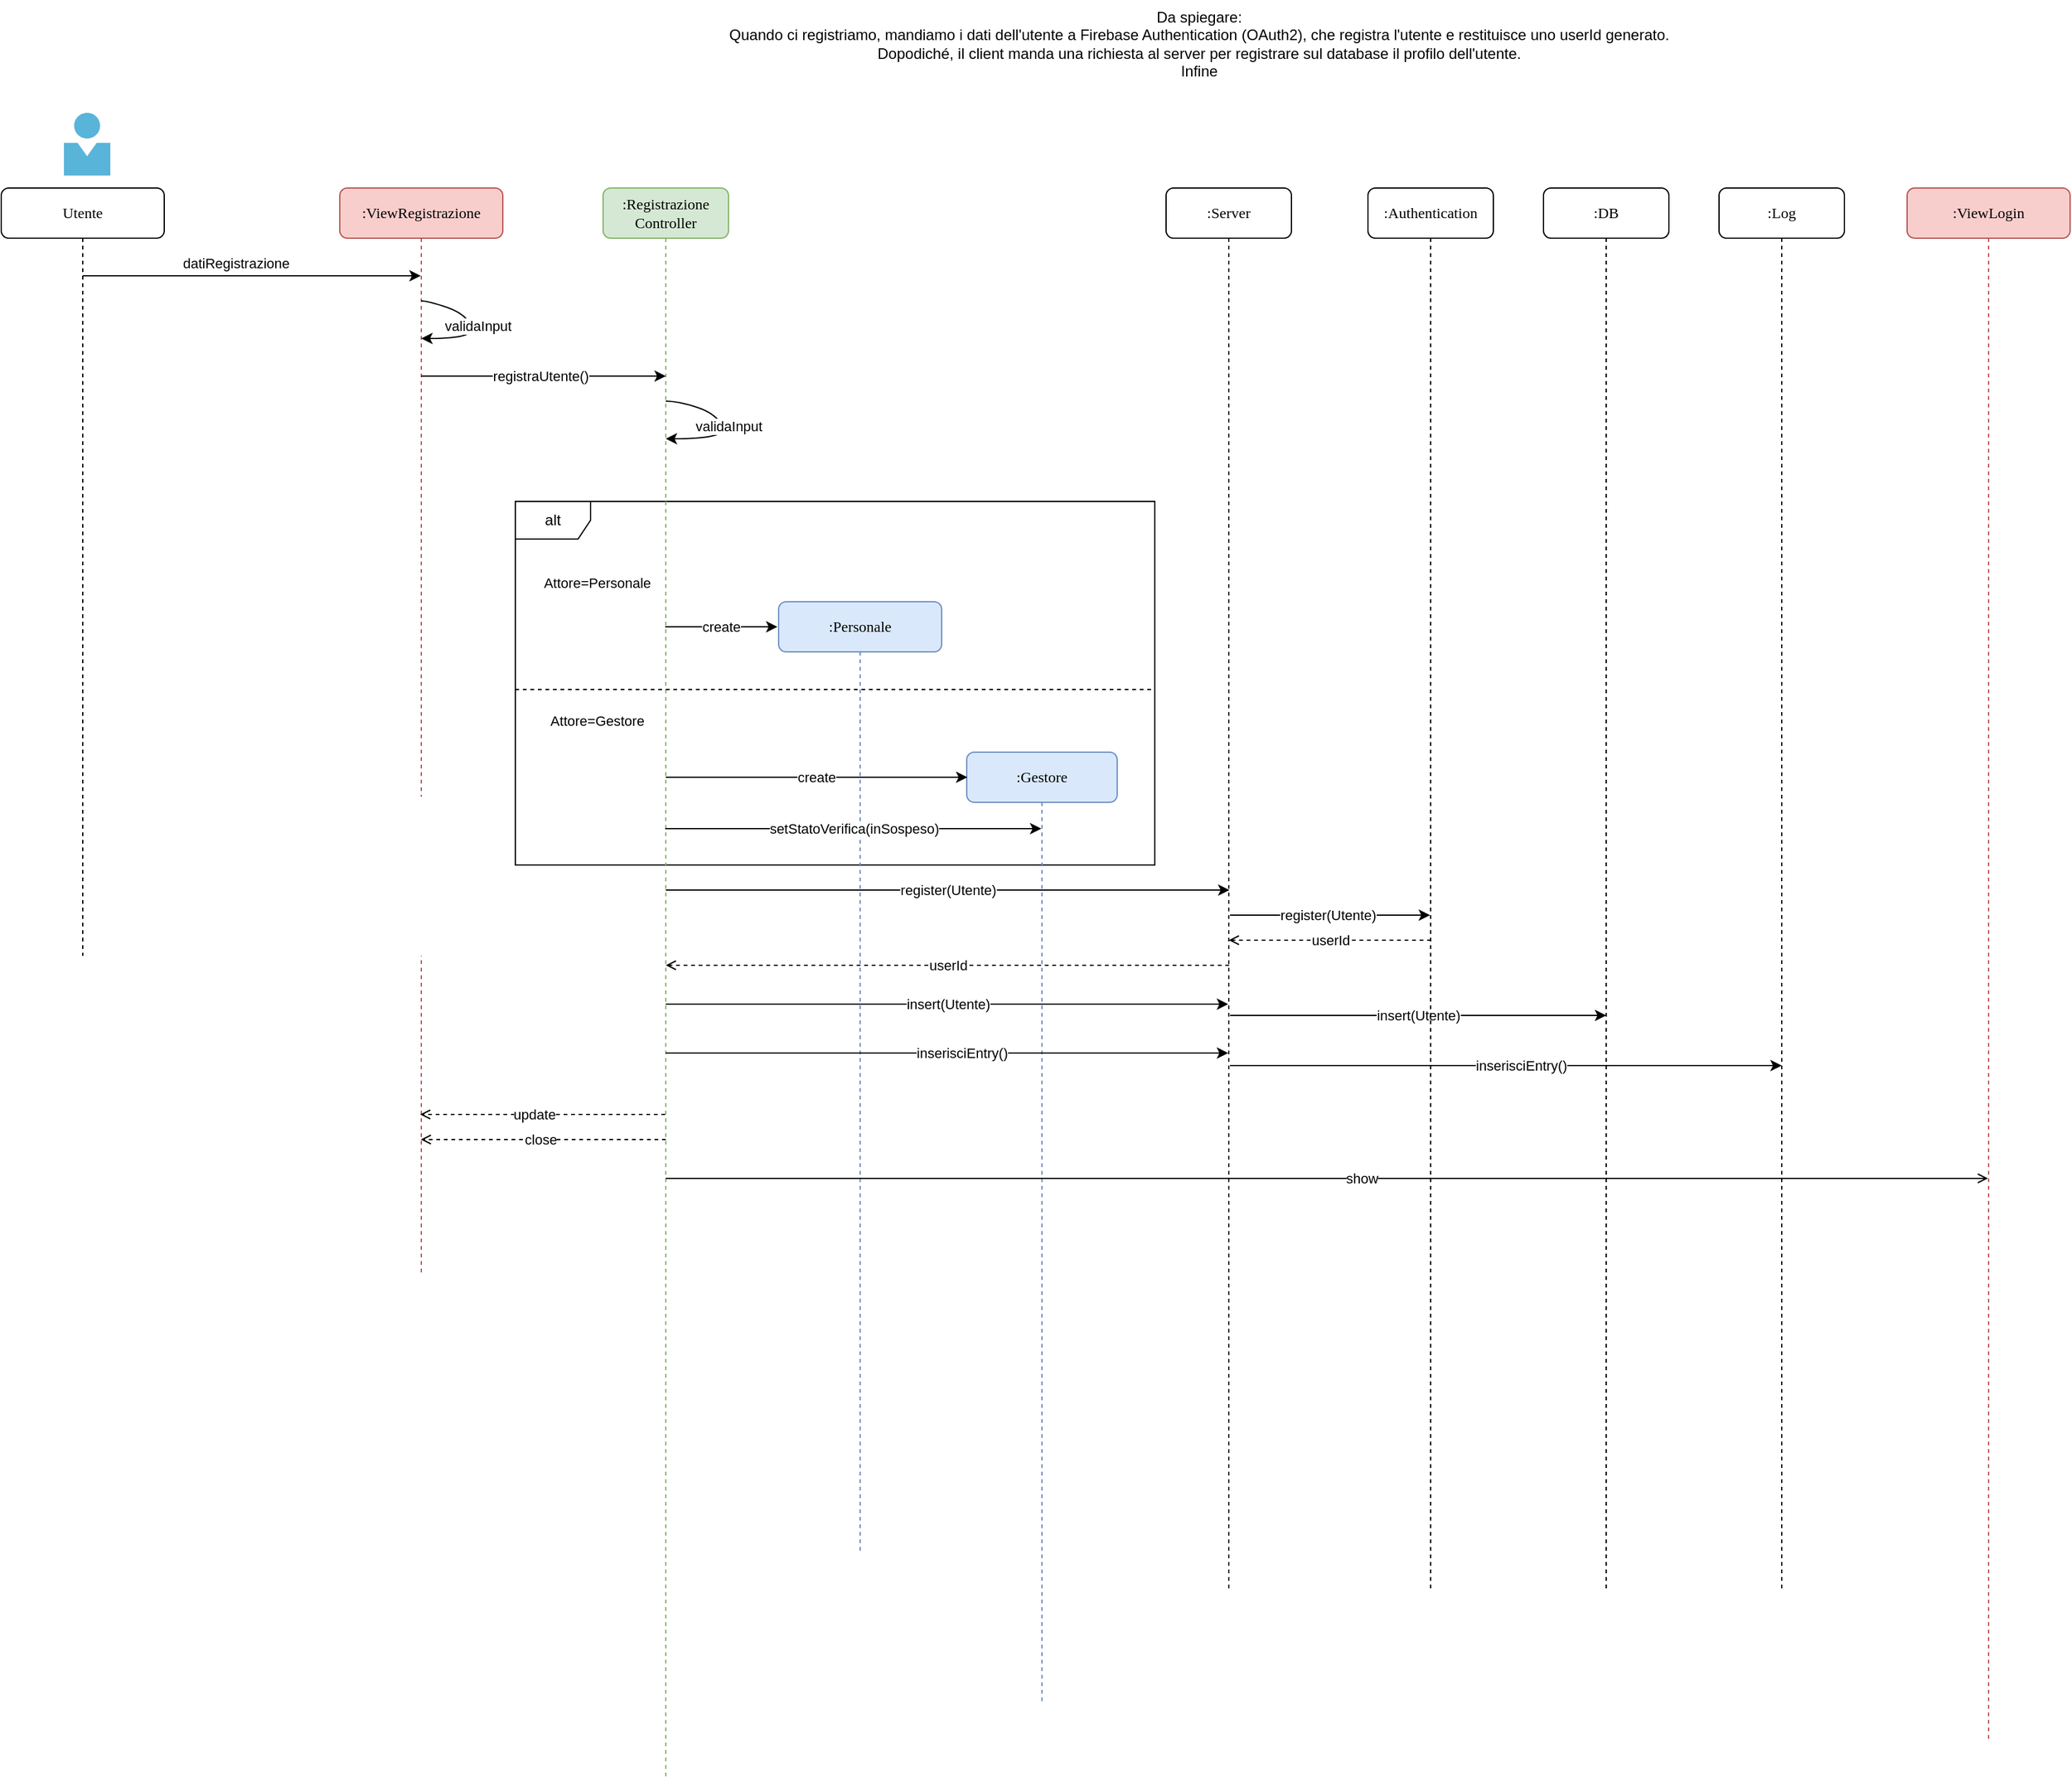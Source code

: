 <mxfile version="20.3.0" type="device" pages="7"><diagram name="Registrazione" id="13e1069c-82ec-6db2-03f1-153e76fe0fe0"><mxGraphModel dx="1882" dy="1389" grid="1" gridSize="10" guides="1" tooltips="1" connect="1" arrows="1" fold="1" page="1" pageScale="1" pageWidth="1100" pageHeight="850" background="none" math="0" shadow="0"><root><mxCell id="0"/><mxCell id="1" parent="0"/><mxCell id="Qp-qd9tEMsH3rxhV6Chx-1" value="alt" style="shape=umlFrame;whiteSpace=wrap;html=1;" parent="1" vertex="1"><mxGeometry x="240" y="330" width="510" height="290" as="geometry"/></mxCell><mxCell id="7baba1c4bc27f4b0-2" value=":Registrazione&lt;br&gt;Controller" style="shape=umlLifeline;perimeter=lifelinePerimeter;whiteSpace=wrap;html=1;container=1;collapsible=0;recursiveResize=0;outlineConnect=0;rounded=1;shadow=0;comic=0;labelBackgroundColor=none;strokeWidth=1;fontFamily=Verdana;fontSize=12;align=center;fillColor=#d5e8d4;strokeColor=#82b366;" parent="1" vertex="1"><mxGeometry x="310" y="80" width="100" height="1270" as="geometry"/></mxCell><mxCell id="uQmWABkNDigC2sRgKrDB-8" value="close" style="endArrow=open;html=1;rounded=0;dashed=1;endFill=0;" parent="7baba1c4bc27f4b0-2" edge="1"><mxGeometry x="0.023" width="50" height="50" relative="1" as="geometry"><mxPoint x="50" y="759" as="sourcePoint"/><mxPoint x="-145.429" y="759" as="targetPoint"/><mxPoint as="offset"/></mxGeometry></mxCell><mxCell id="7baba1c4bc27f4b0-5" value=":Gestore" style="shape=umlLifeline;perimeter=lifelinePerimeter;whiteSpace=wrap;html=1;container=1;collapsible=0;recursiveResize=0;outlineConnect=0;rounded=1;shadow=0;comic=0;labelBackgroundColor=none;strokeWidth=1;fontFamily=Verdana;fontSize=12;align=center;fillColor=#dae8fc;strokeColor=#6c8ebf;" parent="1" vertex="1"><mxGeometry x="600" y="530" width="120" height="760" as="geometry"/></mxCell><mxCell id="7baba1c4bc27f4b0-8" value=":ViewRegistrazione" style="shape=umlLifeline;perimeter=lifelinePerimeter;whiteSpace=wrap;html=1;container=1;collapsible=0;recursiveResize=0;outlineConnect=0;rounded=1;shadow=0;comic=0;labelBackgroundColor=none;strokeWidth=1;fontFamily=Verdana;fontSize=12;align=center;fillColor=#f8cecc;strokeColor=#b85450;size=40;" parent="1" vertex="1"><mxGeometry x="100" y="80" width="130" height="1240" as="geometry"/></mxCell><mxCell id="_3JYc5EG-wwluBzRSdGj-16" value="datiRegistrazione" style="endArrow=classic;html=1;rounded=0;labelBackgroundColor=#FFFFFF;fontFamily=Helvetica;fontSize=11;startArrow=none;startFill=0;" parent="1" source="HaZyZo4yb3wJlneduJ16-1" target="7baba1c4bc27f4b0-8" edge="1"><mxGeometry x="-0.094" y="10" width="50" height="50" relative="1" as="geometry"><mxPoint x="10" y="150" as="sourcePoint"/><mxPoint x="100" y="150" as="targetPoint"/><Array as="points"><mxPoint x="120" y="150"/></Array><mxPoint as="offset"/></mxGeometry></mxCell><mxCell id="HaZyZo4yb3wJlneduJ16-1" value="Utente" style="shape=umlLifeline;perimeter=lifelinePerimeter;whiteSpace=wrap;html=1;container=1;collapsible=0;recursiveResize=0;outlineConnect=0;rounded=1;shadow=0;comic=0;labelBackgroundColor=none;strokeWidth=1;fontFamily=Verdana;fontSize=12;align=center;size=40;" parent="1" vertex="1"><mxGeometry x="-170" y="80" width="130" height="1070" as="geometry"/></mxCell><mxCell id="rC48iDgmVEML_LQpYGde-1" value="" style="sketch=0;aspect=fixed;html=1;points=[];align=center;image;fontSize=12;image=img/lib/mscae/Person.svg;fontFamily=Helvetica;" parent="1" vertex="1"><mxGeometry x="-120" y="20" width="37" height="50" as="geometry"/></mxCell><mxCell id="rC48iDgmVEML_LQpYGde-2" value="validaInput" style="curved=1;endArrow=none;html=1;rounded=0;startArrow=classic;startFill=1;endFill=0;" parent="1" source="7baba1c4bc27f4b0-8" target="7baba1c4bc27f4b0-8" edge="1"><mxGeometry x="0.037" y="-4" width="50" height="50" relative="1" as="geometry"><mxPoint x="170" y="180" as="sourcePoint"/><mxPoint x="220" y="130" as="targetPoint"/><Array as="points"><mxPoint x="210" y="200"/><mxPoint x="200" y="180"/><mxPoint x="170" y="170"/></Array><mxPoint as="offset"/></mxGeometry></mxCell><mxCell id="rC48iDgmVEML_LQpYGde-4" value="registraUtente()" style="endArrow=classic;html=1;rounded=0;labelBackgroundColor=#FFFFFF;fontFamily=Helvetica;fontSize=11;startArrow=none;startFill=0;" parent="1" source="7baba1c4bc27f4b0-8" edge="1"><mxGeometry x="-0.025" width="50" height="50" relative="1" as="geometry"><mxPoint x="170" y="230" as="sourcePoint"/><mxPoint x="360" y="230" as="targetPoint"/><Array as="points"><mxPoint x="350" y="230"/></Array><mxPoint as="offset"/></mxGeometry></mxCell><mxCell id="rC48iDgmVEML_LQpYGde-5" value="validaInput" style="curved=1;endArrow=none;html=1;rounded=0;startArrow=classic;startFill=1;endFill=0;" parent="1" source="7baba1c4bc27f4b0-2" target="7baba1c4bc27f4b0-2" edge="1"><mxGeometry x="0.037" y="-4" width="50" height="50" relative="1" as="geometry"><mxPoint x="365.003" y="280" as="sourcePoint"/><mxPoint x="365.003" y="250" as="targetPoint"/><Array as="points"><mxPoint x="410.17" y="280"/><mxPoint x="400.17" y="260"/><mxPoint x="370.17" y="250"/></Array><mxPoint as="offset"/></mxGeometry></mxCell><mxCell id="Gj7SKQ_RnZ0rpCaeCKxv-1" value="Attore=Personale" style="text;html=1;align=center;verticalAlign=middle;resizable=0;points=[];autosize=1;strokeColor=none;fillColor=none;fontSize=11;fontFamily=Helvetica;" parent="1" vertex="1"><mxGeometry x="250" y="380" width="110" height="30" as="geometry"/></mxCell><mxCell id="Gj7SKQ_RnZ0rpCaeCKxv-2" value="create" style="endArrow=none;html=1;rounded=0;startArrow=classic;startFill=1;endFill=0;" parent="1" edge="1"><mxGeometry width="50" height="50" relative="1" as="geometry"><mxPoint x="449" y="430" as="sourcePoint"/><mxPoint x="359.5" y="430" as="targetPoint"/></mxGeometry></mxCell><mxCell id="7baba1c4bc27f4b0-4" value=":Personale" style="shape=umlLifeline;perimeter=lifelinePerimeter;whiteSpace=wrap;html=1;container=0;collapsible=0;recursiveResize=0;outlineConnect=0;rounded=1;shadow=0;comic=0;labelBackgroundColor=none;strokeWidth=1;fontFamily=Verdana;fontSize=12;align=center;fillColor=#dae8fc;strokeColor=#6c8ebf;" parent="1" vertex="1"><mxGeometry x="450" y="410" width="130" height="760" as="geometry"/></mxCell><mxCell id="bXiD9PXFuTm3DyJLxh5l-1" value="" style="endArrow=none;dashed=1;html=1;rounded=0;labelBackgroundColor=#FFFFFF;fontFamily=Helvetica;fontSize=11;" parent="1" edge="1"><mxGeometry width="50" height="50" relative="1" as="geometry"><mxPoint x="240" y="480" as="sourcePoint"/><mxPoint x="750" y="480" as="targetPoint"/></mxGeometry></mxCell><mxCell id="bXiD9PXFuTm3DyJLxh5l-2" value="Attore=Gestore" style="text;html=1;align=center;verticalAlign=middle;resizable=0;points=[];autosize=1;strokeColor=none;fillColor=none;fontSize=11;fontFamily=Helvetica;" parent="1" vertex="1"><mxGeometry x="255" y="490" width="100" height="30" as="geometry"/></mxCell><mxCell id="bXiD9PXFuTm3DyJLxh5l-3" value="create" style="endArrow=none;html=1;rounded=0;startArrow=classic;startFill=1;endFill=0;" parent="1" target="7baba1c4bc27f4b0-2" edge="1"><mxGeometry width="50" height="50" relative="1" as="geometry"><mxPoint x="600.5" y="550" as="sourcePoint"/><mxPoint x="491" y="550" as="targetPoint"/></mxGeometry></mxCell><mxCell id="bXiD9PXFuTm3DyJLxh5l-4" value=":DB" style="shape=umlLifeline;perimeter=lifelinePerimeter;whiteSpace=wrap;html=1;container=1;collapsible=0;recursiveResize=0;outlineConnect=0;rounded=1;shadow=0;comic=0;labelBackgroundColor=none;strokeWidth=1;fontFamily=Verdana;fontSize=12;align=center;" parent="1" vertex="1"><mxGeometry x="1060" y="80" width="100" height="1120" as="geometry"/></mxCell><mxCell id="mE_2RjCHZyKgiDmwxVmL-9" value="register(Utente)" style="endArrow=classic;html=1;rounded=0;" parent="bXiD9PXFuTm3DyJLxh5l-4" target="mE_2RjCHZyKgiDmwxVmL-3" edge="1"><mxGeometry x="-0.021" width="50" height="50" relative="1" as="geometry"><mxPoint x="-250" y="580" as="sourcePoint"/><mxPoint x="199.5" y="580" as="targetPoint"/><mxPoint as="offset"/></mxGeometry></mxCell><mxCell id="mE_2RjCHZyKgiDmwxVmL-11" value="insert(Utente)" style="endArrow=classic;html=1;rounded=0;" parent="bXiD9PXFuTm3DyJLxh5l-4" edge="1"><mxGeometry width="50" height="50" relative="1" as="geometry"><mxPoint x="-250" y="660" as="sourcePoint"/><mxPoint x="50" y="660" as="targetPoint"/></mxGeometry></mxCell><mxCell id="uQmWABkNDigC2sRgKrDB-1" value="userId" style="endArrow=none;html=1;rounded=0;startArrow=open;startFill=0;endFill=0;dashed=1;" parent="1" edge="1"><mxGeometry width="50" height="50" relative="1" as="geometry"><mxPoint x="360" y="700" as="sourcePoint"/><mxPoint x="809.5" y="700" as="targetPoint"/></mxGeometry></mxCell><mxCell id="uQmWABkNDigC2sRgKrDB-2" value="register(Utente)" style="endArrow=classic;html=1;rounded=0;" parent="1" edge="1"><mxGeometry width="50" height="50" relative="1" as="geometry"><mxPoint x="360" y="640" as="sourcePoint"/><mxPoint x="809.5" y="640" as="targetPoint"/></mxGeometry></mxCell><mxCell id="uQmWABkNDigC2sRgKrDB-4" value=":Log" style="shape=umlLifeline;perimeter=lifelinePerimeter;whiteSpace=wrap;html=1;container=1;collapsible=0;recursiveResize=0;outlineConnect=0;rounded=1;shadow=0;comic=0;labelBackgroundColor=none;strokeWidth=1;fontFamily=Verdana;fontSize=12;align=center;" parent="1" vertex="1"><mxGeometry x="1200" y="80" width="100" height="1120" as="geometry"/></mxCell><mxCell id="uQmWABkNDigC2sRgKrDB-5" value="inserisciEntry()" style="endArrow=classic;html=1;rounded=0;" parent="1" edge="1"><mxGeometry x="0.052" width="50" height="50" relative="1" as="geometry"><mxPoint x="360" y="770" as="sourcePoint"/><mxPoint x="808.5" y="770" as="targetPoint"/><mxPoint as="offset"/></mxGeometry></mxCell><mxCell id="uQmWABkNDigC2sRgKrDB-6" value="" style="endArrow=open;html=1;rounded=0;dashed=1;endFill=0;" parent="1" edge="1"><mxGeometry width="50" height="50" relative="1" as="geometry"><mxPoint x="359.5" y="819" as="sourcePoint"/><mxPoint x="164.071" y="819" as="targetPoint"/></mxGeometry></mxCell><mxCell id="uQmWABkNDigC2sRgKrDB-7" value="update" style="edgeLabel;html=1;align=center;verticalAlign=middle;resizable=0;points=[];" parent="uQmWABkNDigC2sRgKrDB-6" vertex="1" connectable="0"><mxGeometry x="0.256" relative="1" as="geometry"><mxPoint x="18" as="offset"/></mxGeometry></mxCell><mxCell id="uQmWABkNDigC2sRgKrDB-10" value=":ViewLogin" style="shape=umlLifeline;perimeter=lifelinePerimeter;whiteSpace=wrap;html=1;container=1;collapsible=0;recursiveResize=0;outlineConnect=0;rounded=1;shadow=0;comic=0;labelBackgroundColor=none;strokeWidth=1;fontFamily=Verdana;fontSize=12;align=center;fillColor=#f8cecc;strokeColor=#b85450;size=40;" parent="1" vertex="1"><mxGeometry x="1350" y="80" width="130" height="1240" as="geometry"/></mxCell><mxCell id="mE_2RjCHZyKgiDmwxVmL-3" value=":Authentication" style="shape=umlLifeline;perimeter=lifelinePerimeter;whiteSpace=wrap;html=1;container=1;collapsible=0;recursiveResize=0;outlineConnect=0;rounded=1;shadow=0;comic=0;labelBackgroundColor=none;strokeWidth=1;fontFamily=Verdana;fontSize=12;align=center;" parent="1" vertex="1"><mxGeometry x="920" y="80" width="100" height="1120" as="geometry"/></mxCell><mxCell id="mE_2RjCHZyKgiDmwxVmL-10" value="userId" style="endArrow=none;html=1;rounded=0;startArrow=open;startFill=0;endFill=0;dashed=1;" parent="mE_2RjCHZyKgiDmwxVmL-3" source="mE_2RjCHZyKgiDmwxVmL-8" edge="1"><mxGeometry width="50" height="50" relative="1" as="geometry"><mxPoint x="-400" y="600" as="sourcePoint"/><mxPoint x="49.5" y="600" as="targetPoint"/></mxGeometry></mxCell><mxCell id="mE_2RjCHZyKgiDmwxVmL-4" value="insert(Utente)" style="endArrow=classic;html=1;rounded=0;" parent="1" edge="1"><mxGeometry width="50" height="50" relative="1" as="geometry"><mxPoint x="360" y="731" as="sourcePoint"/><mxPoint x="808.5" y="731" as="targetPoint"/></mxGeometry></mxCell><mxCell id="mE_2RjCHZyKgiDmwxVmL-5" value="Da spiegare:&lt;br&gt;Quando ci registriamo, mandiamo i dati dell'utente a Firebase Authentication (OAuth2), che registra l'utente e restituisce uno userId generato.&lt;br&gt;Dopodiché, il client manda una richiesta al server per registrare sul database il profilo dell'utente.&lt;br&gt;Infine" style="text;html=1;align=center;verticalAlign=middle;resizable=0;points=[];autosize=1;strokeColor=none;fillColor=none;" parent="1" vertex="1"><mxGeometry x="400" y="-70" width="770" height="70" as="geometry"/></mxCell><mxCell id="mE_2RjCHZyKgiDmwxVmL-8" value=":Server" style="shape=umlLifeline;perimeter=lifelinePerimeter;whiteSpace=wrap;html=1;container=1;collapsible=0;recursiveResize=0;outlineConnect=0;rounded=1;shadow=0;comic=0;labelBackgroundColor=none;strokeWidth=1;fontFamily=Verdana;fontSize=12;align=center;" parent="1" vertex="1"><mxGeometry x="759" y="80" width="100" height="1120" as="geometry"/></mxCell><mxCell id="mE_2RjCHZyKgiDmwxVmL-12" value="inserisciEntry()" style="endArrow=classic;html=1;rounded=0;" parent="1" edge="1"><mxGeometry x="0.052" width="50" height="50" relative="1" as="geometry"><mxPoint x="810" y="780" as="sourcePoint"/><mxPoint x="1250" y="780" as="targetPoint"/><mxPoint as="offset"/></mxGeometry></mxCell><mxCell id="mE_2RjCHZyKgiDmwxVmL-15" value="show" style="endArrow=open;html=1;rounded=0;endFill=0;" parent="1" target="uQmWABkNDigC2sRgKrDB-10" edge="1"><mxGeometry x="0.052" width="50" height="50" relative="1" as="geometry"><mxPoint x="360" y="870" as="sourcePoint"/><mxPoint x="808.5" y="870" as="targetPoint"/><mxPoint as="offset"/></mxGeometry></mxCell><mxCell id="VB38Relj4I69oqixK09r-1" value="setStatoVerifica(inSospeso)" style="endArrow=none;html=1;rounded=0;startArrow=classic;startFill=1;endFill=0;" parent="1" source="7baba1c4bc27f4b0-5" edge="1"><mxGeometry width="50" height="50" relative="1" as="geometry"><mxPoint x="600.5" y="591" as="sourcePoint"/><mxPoint x="359.5" y="591" as="targetPoint"/><Array as="points"><mxPoint x="520" y="591"/></Array></mxGeometry></mxCell></root></mxGraphModel></diagram><diagram id="6aB9CORU32uBYQYQCs-L" name="Login"><mxGraphModel dx="782" dy="539" grid="1" gridSize="10" guides="1" tooltips="1" connect="1" arrows="1" fold="1" page="1" pageScale="1" pageWidth="827" pageHeight="1169" math="0" shadow="0"><root><mxCell id="0"/><mxCell id="1" parent="0"/><mxCell id="RguAJDUYk91SnPIHC0iQ-1" value="alt" style="shape=umlFrame;whiteSpace=wrap;html=1;strokeColor=#CC99FF;" parent="1" vertex="1"><mxGeometry x="350" y="444" width="1200" height="205" as="geometry"/></mxCell><mxCell id="aYWc7RLOCJ8eXEWVeOva-1" value=":LoginController" style="shape=umlLifeline;perimeter=lifelinePerimeter;whiteSpace=wrap;html=1;container=1;collapsible=0;recursiveResize=0;outlineConnect=0;rounded=1;shadow=0;comic=0;labelBackgroundColor=none;strokeWidth=1;fontFamily=Verdana;fontSize=12;align=center;fillColor=#d5e8d4;strokeColor=#82b366;" parent="1" vertex="1"><mxGeometry x="375" y="80" width="100" height="590" as="geometry"/></mxCell><mxCell id="aYWc7RLOCJ8eXEWVeOva-7" value=":Home&lt;br&gt;GestionePersonale" style="shape=umlLifeline;perimeter=lifelinePerimeter;whiteSpace=wrap;html=1;container=1;collapsible=0;recursiveResize=0;outlineConnect=0;rounded=1;shadow=0;comic=0;labelBackgroundColor=none;strokeWidth=1;fontFamily=Verdana;fontSize=12;align=center;fillColor=#f8cecc;strokeColor=#b85450;" parent="1" vertex="1"><mxGeometry x="1160" y="80" width="135" height="590" as="geometry"/></mxCell><mxCell id="aYWc7RLOCJ8eXEWVeOva-8" value=":Home&lt;br&gt;GestioneAttività" style="shape=umlLifeline;perimeter=lifelinePerimeter;whiteSpace=wrap;html=1;container=1;collapsible=0;recursiveResize=0;outlineConnect=0;rounded=1;shadow=0;comic=0;labelBackgroundColor=none;strokeWidth=1;fontFamily=Verdana;fontSize=12;align=center;fillColor=#f8cecc;strokeColor=#b85450;" parent="1" vertex="1"><mxGeometry x="1320" y="80" width="120" height="590" as="geometry"/></mxCell><mxCell id="aYWc7RLOCJ8eXEWVeOva-9" value=":Home&lt;br&gt;GestioneAssistenza" style="shape=umlLifeline;perimeter=lifelinePerimeter;whiteSpace=wrap;html=1;container=1;collapsible=0;recursiveResize=0;outlineConnect=0;rounded=1;shadow=0;comic=0;labelBackgroundColor=none;strokeWidth=1;fontFamily=Verdana;fontSize=12;align=center;fillColor=#f8cecc;strokeColor=#b85450;" parent="1" vertex="1"><mxGeometry x="1470" y="80" width="130" height="580" as="geometry"/></mxCell><mxCell id="aYWc7RLOCJ8eXEWVeOva-10" value=":ViewLogin" style="shape=umlLifeline;perimeter=lifelinePerimeter;whiteSpace=wrap;html=1;container=1;collapsible=0;recursiveResize=0;outlineConnect=0;rounded=1;shadow=0;comic=0;labelBackgroundColor=none;strokeWidth=1;fontFamily=Verdana;fontSize=12;align=center;fillColor=#f8cecc;strokeColor=#b85450;size=40;" parent="1" vertex="1"><mxGeometry x="165" y="80" width="130" height="580" as="geometry"/></mxCell><mxCell id="aYWc7RLOCJ8eXEWVeOva-12" value="&lt;font style=&quot;font-size: 11px; background-color: rgb(255, 255, 255);&quot; face=&quot;Helvetica&quot;&gt;verificaCredenziali()&lt;/font&gt;" style="html=1;verticalAlign=bottom;endArrow=block;labelBackgroundColor=none;fontFamily=Verdana;fontSize=12;edgeStyle=elbowEdgeStyle;elbow=vertical;rounded=0;" parent="1" edge="1"><mxGeometry x="-0.027" y="-10" relative="1" as="geometry"><mxPoint x="235" y="220" as="sourcePoint"/><mxPoint x="420" y="220" as="targetPoint"/><Array as="points"><mxPoint x="345" y="220"/></Array><mxPoint as="offset"/></mxGeometry></mxCell><mxCell id="aYWc7RLOCJ8eXEWVeOva-20" value="show()" style="endArrow=classic;html=1;rounded=0;labelBackgroundColor=#FFFFFF;fontFamily=Helvetica;fontSize=11;startArrow=none;startFill=0;" parent="1" target="aYWc7RLOCJ8eXEWVeOva-10" edge="1"><mxGeometry x="-0.159" width="50" height="50" relative="1" as="geometry"><mxPoint x="75" y="150" as="sourcePoint"/><mxPoint x="165" y="150" as="targetPoint"/><Array as="points"><mxPoint x="185" y="150"/></Array><mxPoint as="offset"/></mxGeometry></mxCell><mxCell id="aYWc7RLOCJ8eXEWVeOva-21" value="show()" style="endArrow=classic;html=1;rounded=0;labelBackgroundColor=#FFFFFF;fontFamily=Helvetica;fontSize=11;" parent="1" edge="1"><mxGeometry width="50" height="50" relative="1" as="geometry"><mxPoint x="424.5" y="492" as="sourcePoint"/><mxPoint x="1227" y="492" as="targetPoint"/><Array as="points"><mxPoint x="540" y="492"/></Array></mxGeometry></mxCell><mxCell id="aYWc7RLOCJ8eXEWVeOva-22" value="show()" style="endArrow=classic;html=1;rounded=0;labelBackgroundColor=#FFFFFF;fontFamily=Helvetica;fontSize=11;" parent="1" edge="1"><mxGeometry width="50" height="50" relative="1" as="geometry"><mxPoint x="424.759" y="545" as="sourcePoint"/><mxPoint x="1379.5" y="545" as="targetPoint"/><Array as="points"><mxPoint x="545.68" y="545"/></Array></mxGeometry></mxCell><mxCell id="aYWc7RLOCJ8eXEWVeOva-23" value="show()" style="endArrow=classic;html=1;rounded=0;labelBackgroundColor=#FFFFFF;fontFamily=Helvetica;fontSize=11;" parent="1" edge="1"><mxGeometry width="50" height="50" relative="1" as="geometry"><mxPoint x="424.759" y="595" as="sourcePoint"/><mxPoint x="1534.5" y="595" as="targetPoint"/><Array as="points"><mxPoint x="535.68" y="595"/></Array></mxGeometry></mxCell><mxCell id="aYWc7RLOCJ8eXEWVeOva-24" value="ruolo=Personale" style="text;html=1;align=center;verticalAlign=middle;resizable=0;points=[];autosize=1;strokeColor=none;fillColor=none;fontSize=11;fontFamily=Helvetica;" parent="1" vertex="1"><mxGeometry x="430" y="465" width="100" height="30" as="geometry"/></mxCell><mxCell id="aYWc7RLOCJ8eXEWVeOva-25" value="ruolo=Gestore" style="text;html=1;align=center;verticalAlign=middle;resizable=0;points=[];autosize=1;strokeColor=none;fillColor=none;fontSize=11;fontFamily=Helvetica;" parent="1" vertex="1"><mxGeometry x="435" y="505" width="90" height="30" as="geometry"/></mxCell><mxCell id="aYWc7RLOCJ8eXEWVeOva-26" value="ruolo=Assistenza" style="text;html=1;align=center;verticalAlign=middle;resizable=0;points=[];autosize=1;strokeColor=none;fillColor=none;fontSize=11;fontFamily=Helvetica;" parent="1" vertex="1"><mxGeometry x="425" y="560" width="110" height="30" as="geometry"/></mxCell><mxCell id="MGjUu69rBf5I3E0NUgV5-1" value="" style="endArrow=none;dashed=1;html=1;rounded=0;exitX=0.003;exitY=0.328;exitDx=0;exitDy=0;exitPerimeter=0;entryX=1.001;entryY=0.308;entryDx=0;entryDy=0;entryPerimeter=0;" parent="1" target="RguAJDUYk91SnPIHC0iQ-1" edge="1"><mxGeometry width="50" height="50" relative="1" as="geometry"><mxPoint x="350.77" y="509.04" as="sourcePoint"/><mxPoint x="1310" y="507" as="targetPoint"/></mxGeometry></mxCell><mxCell id="MGjUu69rBf5I3E0NUgV5-2" value="" style="endArrow=none;dashed=1;html=1;rounded=0;exitX=-0.002;exitY=0.665;exitDx=0;exitDy=0;exitPerimeter=0;entryX=0.999;entryY=0.585;entryDx=0;entryDy=0;entryPerimeter=0;" parent="1" target="RguAJDUYk91SnPIHC0iQ-1" edge="1"><mxGeometry width="50" height="50" relative="1" as="geometry"><mxPoint x="349.82" y="564.7" as="sourcePoint"/><mxPoint x="940.41" y="564.7" as="targetPoint"/></mxGeometry></mxCell><mxCell id="JwBieoG3kiibjYGyZuFh-1" value="Utente" style="shape=umlLifeline;perimeter=lifelinePerimeter;whiteSpace=wrap;html=1;container=1;collapsible=0;recursiveResize=0;outlineConnect=0;rounded=1;shadow=0;comic=0;labelBackgroundColor=none;strokeWidth=1;fontFamily=Verdana;fontSize=12;align=center;size=40;" parent="1" vertex="1"><mxGeometry x="10" y="80" width="130" height="580" as="geometry"/></mxCell><mxCell id="JwBieoG3kiibjYGyZuFh-2" value="" style="sketch=0;aspect=fixed;html=1;points=[];align=center;image;fontSize=12;image=img/lib/mscae/Person.svg;fontFamily=Helvetica;" parent="1" vertex="1"><mxGeometry x="60" y="20" width="37" height="50" as="geometry"/></mxCell><mxCell id="JwBieoG3kiibjYGyZuFh-3" value="login()" style="endArrow=classic;html=1;rounded=0;labelBackgroundColor=#FFFFFF;fontFamily=Helvetica;fontSize=11;startArrow=none;startFill=0;" parent="1" edge="1"><mxGeometry x="-0.159" width="50" height="50" relative="1" as="geometry"><mxPoint x="75" y="170" as="sourcePoint"/><mxPoint x="230" y="170" as="targetPoint"/><Array as="points"><mxPoint x="190" y="170"/></Array><mxPoint as="offset"/></mxGeometry></mxCell><mxCell id="JwBieoG3kiibjYGyZuFh-4" value="login()" style="endArrow=classic;html=1;rounded=0;labelBackgroundColor=#FFFFFF;fontFamily=Helvetica;fontSize=11;startArrow=none;startFill=0;" parent="1" edge="1"><mxGeometry x="-0.159" width="50" height="50" relative="1" as="geometry"><mxPoint x="230" y="185" as="sourcePoint"/><mxPoint x="424.5" y="185" as="targetPoint"/><Array as="points"><mxPoint x="345" y="185"/></Array><mxPoint as="offset"/></mxGeometry></mxCell><mxCell id="aYWc7RLOCJ8eXEWVeOva-14" value="&lt;font style=&quot;font-size: 11px; background-color: rgb(255, 255, 255);&quot; face=&quot;Helvetica&quot;&gt;validaInput()&lt;/font&gt;" style="html=1;verticalAlign=bottom;endArrow=block;labelBackgroundColor=none;fontFamily=Verdana;fontSize=12;edgeStyle=orthogonalEdgeStyle;elbow=vertical;rounded=0;curved=1;" parent="1" source="aYWc7RLOCJ8eXEWVeOva-1" target="aYWc7RLOCJ8eXEWVeOva-1" edge="1"><mxGeometry x="0.058" y="-10" relative="1" as="geometry"><mxPoint x="429.67" y="227.4" as="sourcePoint"/><mxPoint x="434.51" y="282.9" as="targetPoint"/><Array as="points"><mxPoint x="510" y="227"/><mxPoint x="510" y="280"/></Array><mxPoint y="1" as="offset"/></mxGeometry></mxCell><mxCell id="SGvGVdOGCeB1h0spK9CK-2" value=":DB" style="shape=umlLifeline;perimeter=lifelinePerimeter;whiteSpace=wrap;html=1;container=1;collapsible=0;recursiveResize=0;outlineConnect=0;rounded=1;shadow=0;comic=0;labelBackgroundColor=none;strokeWidth=1;fontFamily=Verdana;fontSize=12;align=center;size=40;" parent="1" vertex="1"><mxGeometry x="800" y="80" width="130" height="580" as="geometry"/></mxCell><mxCell id="SGvGVdOGCeB1h0spK9CK-3" value=":Log" style="shape=umlLifeline;perimeter=lifelinePerimeter;whiteSpace=wrap;html=1;container=1;collapsible=0;recursiveResize=0;outlineConnect=0;rounded=1;shadow=0;comic=0;labelBackgroundColor=none;strokeWidth=1;fontFamily=Verdana;fontSize=12;align=center;size=40;" parent="1" vertex="1"><mxGeometry x="980" y="80" width="130" height="580" as="geometry"/></mxCell><mxCell id="SGvGVdOGCeB1h0spK9CK-6" value="user" style="endArrow=open;html=1;rounded=0;dashed=1;endFill=0;" parent="1" edge="1"><mxGeometry width="50" height="50" relative="1" as="geometry"><mxPoint x="569.5" y="360" as="sourcePoint"/><mxPoint x="424.25" y="360" as="targetPoint"/></mxGeometry></mxCell><mxCell id="aze9z9JtvnWxxkjEwi_I-4" value="close" style="endArrow=open;html=1;rounded=0;dashed=1;endFill=0;" parent="1" edge="1"><mxGeometry width="50" height="50" relative="1" as="geometry"><mxPoint x="424.5" y="480" as="sourcePoint"/><mxPoint x="229.25" y="480" as="targetPoint"/></mxGeometry></mxCell><mxCell id="aze9z9JtvnWxxkjEwi_I-5" value="close" style="endArrow=open;html=1;rounded=0;dashed=1;endFill=0;" parent="1" edge="1"><mxGeometry width="50" height="50" relative="1" as="geometry"><mxPoint x="424.5" y="527" as="sourcePoint"/><mxPoint x="229.25" y="527" as="targetPoint"/></mxGeometry></mxCell><mxCell id="aze9z9JtvnWxxkjEwi_I-6" value="close" style="endArrow=open;html=1;rounded=0;dashed=1;endFill=0;" parent="1" edge="1"><mxGeometry width="50" height="50" relative="1" as="geometry"><mxPoint x="424.5" y="574.0" as="sourcePoint"/><mxPoint x="229.25" y="574.0" as="targetPoint"/></mxGeometry></mxCell><mxCell id="AJv0XQLIvFw9RZiLyOHN-1" value=":Authentication" style="shape=umlLifeline;perimeter=lifelinePerimeter;whiteSpace=wrap;html=1;container=1;collapsible=0;recursiveResize=0;outlineConnect=0;rounded=1;shadow=0;comic=0;labelBackgroundColor=none;strokeWidth=1;fontFamily=Verdana;fontSize=12;align=center;" parent="1" vertex="1"><mxGeometry x="661" y="80" width="100" height="580" as="geometry"/></mxCell><mxCell id="AJv0XQLIvFw9RZiLyOHN-4" value="&lt;font style=&quot;font-size: 11px; background-color: rgb(255, 255, 255);&quot; face=&quot;Helvetica&quot;&gt;verificaCredenziali&lt;/font&gt;" style="html=1;verticalAlign=bottom;endArrow=block;labelBackgroundColor=none;fontFamily=Verdana;fontSize=12;elbow=vertical;rounded=0;" parent="AJv0XQLIvFw9RZiLyOHN-1" edge="1"><mxGeometry relative="1" as="geometry"><mxPoint x="-91" y="240" as="sourcePoint"/><mxPoint x="49" y="240" as="targetPoint"/><mxPoint as="offset"/></mxGeometry></mxCell><mxCell id="AJv0XQLIvFw9RZiLyOHN-5" value="user" style="endArrow=open;html=1;rounded=0;dashed=1;endFill=0;" parent="AJv0XQLIvFw9RZiLyOHN-1" edge="1"><mxGeometry width="50" height="50" relative="1" as="geometry"><mxPoint x="49" y="260" as="sourcePoint"/><mxPoint x="-91.0" y="260" as="targetPoint"/><Array as="points"><mxPoint x="-21" y="260"/></Array></mxGeometry></mxCell><mxCell id="AJv0XQLIvFw9RZiLyOHN-3" value=":Server" style="shape=umlLifeline;perimeter=lifelinePerimeter;whiteSpace=wrap;html=1;container=1;collapsible=0;recursiveResize=0;outlineConnect=0;rounded=1;shadow=0;comic=0;labelBackgroundColor=none;strokeWidth=1;fontFamily=Verdana;fontSize=12;align=center;" parent="1" vertex="1"><mxGeometry x="520" y="80" width="100" height="580" as="geometry"/></mxCell><mxCell id="SGvGVdOGCeB1h0spK9CK-4" value="&lt;font style=&quot;font-size: 11px; background-color: rgb(255, 255, 255);&quot; face=&quot;Helvetica&quot;&gt;verificaCredenziali()&lt;/font&gt;" style="html=1;verticalAlign=bottom;endArrow=block;labelBackgroundColor=none;fontFamily=Verdana;fontSize=12;elbow=vertical;rounded=0;" parent="1" edge="1"><mxGeometry x="0.041" y="-1" relative="1" as="geometry"><mxPoint x="424.5" y="299" as="sourcePoint"/><mxPoint x="569.5" y="299" as="targetPoint"/><mxPoint as="offset"/></mxGeometry></mxCell><mxCell id="aze9z9JtvnWxxkjEwi_I-3" value="&lt;font style=&quot;font-size: 11px; background-color: rgb(255, 255, 255);&quot; face=&quot;Helvetica&quot;&gt;inserisciEntry()&lt;/font&gt;" style="html=1;verticalAlign=bottom;endArrow=block;labelBackgroundColor=none;fontFamily=Verdana;fontSize=12;edgeStyle=elbowEdgeStyle;elbow=vertical;rounded=0;" parent="1" edge="1"><mxGeometry x="-0.027" y="-10" relative="1" as="geometry"><mxPoint x="569.324" y="379" as="sourcePoint"/><mxPoint x="1044.5" y="379" as="targetPoint"/><Array as="points"><mxPoint x="805" y="379"/></Array><mxPoint as="offset"/></mxGeometry></mxCell></root></mxGraphModel></diagram><diagram id="pE-POTZH7RTF04I4F6tF" name="Cliente"><mxGraphModel dx="2607" dy="1797" grid="1" gridSize="10" guides="1" tooltips="1" connect="1" arrows="1" fold="1" page="1" pageScale="1" pageWidth="827" pageHeight="1169" math="0" shadow="0"><root><mxCell id="0"/><mxCell id="1" parent="0"/><mxCell id="0VxfPDgypLHVEo5Mkc0--4" value="loop" style="shape=umlFrame;whiteSpace=wrap;html=1;fillColor=#f5f5f5;fontColor=#333333;strokeColor=#CCCCCC;" parent="1" vertex="1"><mxGeometry x="20" y="200" width="1920" height="868" as="geometry"/></mxCell><mxCell id="OFQ54osIbRinYbbnieqb-1" value="&lt;b&gt;alt&lt;/b&gt;" style="shape=umlFrame;whiteSpace=wrap;html=1;" parent="1" vertex="1"><mxGeometry x="40" y="253" width="1850" height="796" as="geometry"/></mxCell><mxCell id="_6C42C4cvIYMV8WEtk8k-6" value="loop" style="shape=umlFrame;whiteSpace=wrap;html=1;fillColor=#f5f5f5;fontColor=#333333;strokeColor=#CCCCCC;" parent="1" vertex="1"><mxGeometry x="600" y="363" width="830" height="220" as="geometry"/></mxCell><mxCell id="OlgzAizJLm9pv88o0hGP-1" value="alt" style="shape=umlFrame;whiteSpace=wrap;html=1;" parent="1" vertex="1"><mxGeometry x="670" y="370" width="740" height="190" as="geometry"/></mxCell><mxCell id="kCJt7Dvigvo4qZenlpbh-1" value="" style="sketch=0;aspect=fixed;html=1;points=[];align=center;image;fontSize=12;image=img/lib/mscae/Person.svg;fontFamily=Helvetica;" parent="1" vertex="1"><mxGeometry x="86.5" y="40" width="37" height="50" as="geometry"/></mxCell><mxCell id="lNES_8LNMnfCzcFUIq7t-1" value=":Home&lt;br&gt;GestioneCliente" style="shape=umlLifeline;perimeter=lifelinePerimeter;whiteSpace=wrap;html=1;container=1;collapsible=0;recursiveResize=0;outlineConnect=0;rounded=1;shadow=0;comic=0;labelBackgroundColor=none;strokeWidth=1;fontFamily=Verdana;fontSize=12;align=center;fillColor=#f8cecc;strokeColor=#b85450;" parent="1" vertex="1"><mxGeometry x="250" y="100" width="130" height="1070" as="geometry"/></mxCell><mxCell id="lNES_8LNMnfCzcFUIq7t-4" value=":GestioneCliente&lt;br&gt;Controller" style="shape=umlLifeline;perimeter=lifelinePerimeter;whiteSpace=wrap;html=1;container=1;collapsible=0;recursiveResize=0;outlineConnect=0;rounded=1;shadow=0;comic=0;labelBackgroundColor=none;strokeWidth=1;fontFamily=Verdana;fontSize=12;align=center;fillColor=#d5e8d4;strokeColor=#82b366;" parent="1" vertex="1"><mxGeometry x="590" y="100" width="170" height="1078" as="geometry"/></mxCell><mxCell id="OlgzAizJLm9pv88o0hGP-6" value="azione = inserisci portata" style="text;html=1;align=left;verticalAlign=middle;resizable=0;points=[];autosize=1;strokeColor=none;fillColor=none;" parent="lNES_8LNMnfCzcFUIq7t-4" vertex="1"><mxGeometry x="139.39" y="360" width="160" height="30" as="geometry"/></mxCell><mxCell id="OlgzAizJLm9pv88o0hGP-8" value="azione = modifica" style="text;html=1;align=left;verticalAlign=middle;resizable=0;points=[];autosize=1;strokeColor=none;fillColor=none;" parent="lNES_8LNMnfCzcFUIq7t-4" vertex="1"><mxGeometry x="139.39" y="400" width="120" height="30" as="geometry"/></mxCell><mxCell id="lNES_8LNMnfCzcFUIq7t-5" value=":ViewMenu" style="shape=umlLifeline;perimeter=lifelinePerimeter;whiteSpace=wrap;html=1;container=1;collapsible=0;recursiveResize=0;outlineConnect=0;rounded=1;shadow=0;comic=0;labelBackgroundColor=none;strokeWidth=1;fontFamily=Verdana;fontSize=12;align=center;fillColor=#f8cecc;strokeColor=#b85450;" parent="1" vertex="1"><mxGeometry x="810" y="100" width="120" height="660" as="geometry"/></mxCell><mxCell id="lNES_8LNMnfCzcFUIq7t-6" value=":GestioneOrdine&lt;br&gt;Controller" style="shape=umlLifeline;perimeter=lifelinePerimeter;whiteSpace=wrap;html=1;container=1;collapsible=0;recursiveResize=0;outlineConnect=0;rounded=1;shadow=0;comic=0;labelBackgroundColor=none;strokeWidth=1;fontFamily=Verdana;fontSize=12;align=center;fillColor=#d5e8d4;strokeColor=#82b366;" parent="1" vertex="1"><mxGeometry x="1120.0" y="100" width="130" height="660" as="geometry"/></mxCell><mxCell id="OlgzAizJLm9pv88o0hGP-15" value="setStatoOrdine()" style="endArrow=classic;html=1;rounded=0;" parent="lNES_8LNMnfCzcFUIq7t-6" edge="1"><mxGeometry width="50" height="50" relative="1" as="geometry"><mxPoint x="64.929" y="514" as="sourcePoint"/><mxPoint x="200.0" y="514" as="targetPoint"/></mxGeometry></mxCell><mxCell id="lNES_8LNMnfCzcFUIq7t-7" value="Cliente" style="shape=umlLifeline;perimeter=lifelinePerimeter;whiteSpace=wrap;html=1;container=1;collapsible=0;recursiveResize=0;outlineConnect=0;rounded=1;shadow=0;comic=0;labelBackgroundColor=none;strokeWidth=1;fontFamily=Verdana;fontSize=12;align=center;size=40;" parent="1" vertex="1"><mxGeometry x="40" y="100" width="130" height="1070" as="geometry"/></mxCell><mxCell id="niUU9bWRZXq5qwu9FPkK-3" value="&lt;font style=&quot;font-size: 11px; background-color: rgb(255, 255, 255);&quot; face=&quot;Helvetica&quot;&gt;show&lt;/font&gt;" style="html=1;verticalAlign=bottom;endArrow=block;labelBackgroundColor=none;fontFamily=Verdana;fontSize=12;elbow=vertical;rounded=0;" parent="lNES_8LNMnfCzcFUIq7t-7" target="lNES_8LNMnfCzcFUIq7t-1" edge="1"><mxGeometry x="-0.027" y="-10" relative="1" as="geometry"><mxPoint x="64.786" y="70" as="sourcePoint"/><mxPoint x="270" y="70" as="targetPoint"/><Array as="points"><mxPoint x="160" y="70"/></Array><mxPoint as="offset"/></mxGeometry></mxCell><mxCell id="gV-IcSshQNHfonS13RmQ-18" value=":View&lt;br&gt;PagamentoOrdine" style="shape=umlLifeline;perimeter=lifelinePerimeter;whiteSpace=wrap;html=1;container=1;collapsible=0;recursiveResize=0;outlineConnect=0;rounded=1;shadow=0;comic=0;labelBackgroundColor=none;strokeWidth=1;fontFamily=Verdana;fontSize=12;align=center;fillColor=#f8cecc;strokeColor=#b85450;" parent="1" vertex="1"><mxGeometry x="1100" y="650" width="120" height="360" as="geometry"/></mxCell><mxCell id="0VxfPDgypLHVEo5Mkc0--6" value=":Home&lt;br&gt;Ordine" style="shape=umlLifeline;perimeter=lifelinePerimeter;whiteSpace=wrap;html=1;container=1;collapsible=0;recursiveResize=0;outlineConnect=0;rounded=1;shadow=0;comic=0;labelBackgroundColor=none;strokeWidth=1;fontFamily=Verdana;fontSize=12;align=center;fillColor=#f8cecc;strokeColor=#b85450;" parent="1" vertex="1"><mxGeometry x="430" y="100" width="130" height="1070" as="geometry"/></mxCell><mxCell id="0VxfPDgypLHVEo5Mkc0--12" value="&lt;font style=&quot;font-size: 11px; background-color: rgb(255, 255, 255);&quot; face=&quot;Helvetica&quot;&gt;inserisciTavolo()&lt;/font&gt;" style="html=1;verticalAlign=bottom;endArrow=block;labelBackgroundColor=none;fontFamily=Verdana;fontSize=12;elbow=vertical;rounded=0;jumpStyle=arc;" parent="1" edge="1"><mxGeometry x="0.018" relative="1" as="geometry"><mxPoint x="870" y="390" as="sourcePoint"/><mxPoint x="1184.5" y="390" as="targetPoint"/><mxPoint as="offset"/><Array as="points"><mxPoint x="1005" y="390"/></Array></mxGeometry></mxCell><mxCell id="0VxfPDgypLHVEo5Mkc0--8" value="&lt;font style=&quot;font-size: 11px; background-color: rgb(255, 255, 255);&quot; face=&quot;Helvetica&quot;&gt;eseguiOrdine()&lt;/font&gt;" style="html=1;verticalAlign=bottom;endArrow=open;labelBackgroundColor=none;fontFamily=Verdana;fontSize=12;elbow=vertical;rounded=0;endFill=0;" parent="1" edge="1"><mxGeometry x="0.025" y="-10" relative="1" as="geometry"><mxPoint x="320" y="308" as="sourcePoint"/><mxPoint x="494.5" y="308" as="targetPoint"/><Array as="points"><mxPoint x="440" y="308"/></Array><mxPoint as="offset"/></mxGeometry></mxCell><mxCell id="BLwTUksfsvQOTYvWAzap-3" value="&lt;font style=&quot;font-size: 11px; background-color: rgb(255, 255, 255);&quot; face=&quot;Helvetica&quot;&gt;eseguiMenu()&lt;/font&gt;" style="html=1;verticalAlign=bottom;endArrow=block;labelBackgroundColor=none;fontFamily=Verdana;fontSize=12;elbow=vertical;rounded=0;jumpStyle=arc;" parent="1" edge="1"><mxGeometry x="-0.027" y="-10" relative="1" as="geometry"><mxPoint x="493.5" y="328" as="sourcePoint"/><mxPoint x="869.5" y="328" as="targetPoint"/><mxPoint as="offset"/><Array as="points"><mxPoint x="550" y="328"/></Array></mxGeometry></mxCell><mxCell id="0VxfPDgypLHVEo5Mkc0--16" value="update" style="edgeStyle=none;rounded=0;orthogonalLoop=1;jettySize=auto;html=1;dashed=1;startArrow=none;startFill=0;endArrow=open;endFill=0;" parent="1" edge="1"><mxGeometry relative="1" as="geometry"><Array as="points"/><mxPoint x="1024.11" y="431" as="sourcePoint"/><mxPoint x="870.024" y="431" as="targetPoint"/></mxGeometry></mxCell><mxCell id="gV-IcSshQNHfonS13RmQ-4" style="rounded=0;orthogonalLoop=1;jettySize=auto;html=1;labelBackgroundColor=#FFFFFF;fontFamily=Helvetica;fontSize=11;startArrow=none;startFill=0;endArrow=block;endFill=1;" parent="1" edge="1"><mxGeometry relative="1" as="geometry"><mxPoint x="870.024" y="450.0" as="sourcePoint"/><mxPoint x="1024.11" y="450.0" as="targetPoint"/></mxGeometry></mxCell><mxCell id="gV-IcSshQNHfonS13RmQ-5" value="ricerca()" style="edgeLabel;html=1;align=center;verticalAlign=middle;resizable=0;points=[];fontSize=11;fontFamily=Helvetica;" parent="gV-IcSshQNHfonS13RmQ-4" vertex="1" connectable="0"><mxGeometry x="-0.243" relative="1" as="geometry"><mxPoint x="22" as="offset"/></mxGeometry></mxCell><mxCell id="0VxfPDgypLHVEo5Mkc0--18" value="update" style="edgeStyle=none;rounded=0;orthogonalLoop=1;jettySize=auto;html=1;dashed=1;startArrow=none;startFill=0;endArrow=open;endFill=0;" parent="1" edge="1"><mxGeometry relative="1" as="geometry"><Array as="points"/><mxPoint x="1024.11" y="461.0" as="sourcePoint"/><mxPoint x="870.024" y="461.0" as="targetPoint"/></mxGeometry></mxCell><mxCell id="gV-IcSshQNHfonS13RmQ-6" style="rounded=0;orthogonalLoop=1;jettySize=auto;html=1;labelBackgroundColor=#FFFFFF;fontFamily=Helvetica;fontSize=11;startArrow=none;startFill=0;endArrow=open;endFill=0;" parent="1" edge="1"><mxGeometry relative="1" as="geometry"><mxPoint x="869.894" y="480" as="sourcePoint"/><mxPoint x="1184.5" y="480" as="targetPoint"/></mxGeometry></mxCell><mxCell id="gV-IcSshQNHfonS13RmQ-7" value="inserisci()" style="edgeLabel;html=1;align=center;verticalAlign=middle;resizable=0;points=[];fontSize=11;fontFamily=Helvetica;" parent="gV-IcSshQNHfonS13RmQ-6" vertex="1" connectable="0"><mxGeometry x="-0.243" relative="1" as="geometry"><mxPoint x="20" as="offset"/></mxGeometry></mxCell><mxCell id="0VxfPDgypLHVEo5Mkc0--21" value="create" style="edgeStyle=none;rounded=0;orthogonalLoop=1;jettySize=auto;html=1;startArrow=none;startFill=0;endArrow=block;endFill=1;" parent="1" target="0VxfPDgypLHVEo5Mkc0--23" edge="1"><mxGeometry relative="1" as="geometry"><mxPoint x="1440" y="800" as="targetPoint"/><Array as="points"><mxPoint x="1420" y="800"/></Array><mxPoint x="1318.5" y="800" as="sourcePoint"/></mxGeometry></mxCell><mxCell id="0VxfPDgypLHVEo5Mkc0--23" value=":Pagamento" style="rounded=1;whiteSpace=wrap;html=1;fillColor=#dae8fc;strokeColor=#6c8ebf;" parent="1" vertex="1"><mxGeometry x="1440" y="780" width="120" height="40" as="geometry"/></mxCell><mxCell id="0VxfPDgypLHVEo5Mkc0--26" value="" style="endArrow=none;dashed=1;html=1;rounded=0;fillColor=#f8cecc;strokeColor=#b85450;" parent="1" target="0VxfPDgypLHVEo5Mkc0--23" edge="1"><mxGeometry width="50" height="50" relative="1" as="geometry"><mxPoint x="1500" y="890" as="sourcePoint"/><mxPoint x="1570" y="690" as="targetPoint"/></mxGeometry></mxCell><mxCell id="0VxfPDgypLHVEo5Mkc0--28" value=":Ordine" style="rounded=1;whiteSpace=wrap;html=1;fillColor=#dae8fc;strokeColor=#6c8ebf;" parent="1" vertex="1"><mxGeometry x="1260" y="328" width="120" height="40" as="geometry"/></mxCell><mxCell id="0VxfPDgypLHVEo5Mkc0--29" value="create" style="rounded=0;orthogonalLoop=1;jettySize=auto;html=1;startArrow=none;startFill=0;endArrow=block;endFill=1;" parent="1" edge="1"><mxGeometry relative="1" as="geometry"><mxPoint x="868.5" y="349.111" as="sourcePoint"/><mxPoint x="1260" y="349.111" as="targetPoint"/></mxGeometry></mxCell><mxCell id="0VxfPDgypLHVEo5Mkc0--30" value="" style="endArrow=none;dashed=1;html=1;rounded=0;fillColor=#f8cecc;strokeColor=#b85450;entryX=0.5;entryY=1;entryDx=0;entryDy=0;" parent="1" target="0VxfPDgypLHVEo5Mkc0--28" edge="1"><mxGeometry width="50" height="50" relative="1" as="geometry"><mxPoint x="1320" y="640" as="sourcePoint"/><mxPoint x="1300.57" y="278" as="targetPoint"/></mxGeometry></mxCell><mxCell id="0VxfPDgypLHVEo5Mkc0--31" value="aggiungiPortata()" style="edgeStyle=none;rounded=0;orthogonalLoop=1;jettySize=auto;html=1;startArrow=none;startFill=0;endArrow=block;endFill=1;" parent="1" edge="1"><mxGeometry relative="1" as="geometry"><mxPoint x="1320" y="490" as="targetPoint"/><mxPoint x="1184.894" y="490" as="sourcePoint"/></mxGeometry></mxCell><mxCell id="7STzdjcSmz_aV0eC4c1j-1" value="" style="endArrow=none;dashed=1;html=1;rounded=0;exitX=1;exitY=0.466;exitDx=0;exitDy=0;exitPerimeter=0;entryX=-0.001;entryY=0.467;entryDx=0;entryDy=0;entryPerimeter=0;" parent="1" edge="1"><mxGeometry width="50" height="50" relative="1" as="geometry"><mxPoint x="1570" y="639.936" as="sourcePoint"/><mxPoint x="38.47" y="640.732" as="targetPoint"/></mxGeometry></mxCell><mxCell id="7STzdjcSmz_aV0eC4c1j-2" value="" style="endArrow=none;dashed=1;html=1;rounded=0;exitX=1;exitY=0.466;exitDx=0;exitDy=0;exitPerimeter=0;entryX=-0.001;entryY=0.467;entryDx=0;entryDy=0;entryPerimeter=0;" parent="1" edge="1"><mxGeometry width="50" height="50" relative="1" as="geometry"><mxPoint x="1572" y="919.936" as="sourcePoint"/><mxPoint x="40.47" y="920.732" as="targetPoint"/></mxGeometry></mxCell><mxCell id="q-JJGUhVLwrRJ-57LVsZ-1" value="&lt;font face=&quot;Helvetica&quot;&gt;&lt;span style=&quot;font-size: 11px; background-color: rgb(255, 255, 255);&quot;&gt;eseguiRichiamo()&lt;/span&gt;&lt;/font&gt;" style="html=1;verticalAlign=bottom;endArrow=block;labelBackgroundColor=none;fontFamily=Verdana;fontSize=12;elbow=vertical;rounded=0;" parent="1" edge="1"><mxGeometry x="0.025" y="-10" relative="1" as="geometry"><mxPoint x="313.5" y="948" as="sourcePoint"/><mxPoint x="674.5" y="948" as="targetPoint"/><Array as="points"><mxPoint x="360" y="948"/></Array><mxPoint as="offset"/></mxGeometry></mxCell><mxCell id="_6C42C4cvIYMV8WEtk8k-2" value=":GestioneMenu&lt;br&gt;ClienteController" style="shape=umlLifeline;perimeter=lifelinePerimeter;whiteSpace=wrap;html=1;container=1;collapsible=0;recursiveResize=0;outlineConnect=0;rounded=1;shadow=0;comic=0;labelBackgroundColor=none;strokeWidth=1;fontFamily=Verdana;fontSize=12;align=center;fillColor=#d5e8d4;strokeColor=#82b366;" parent="1" vertex="1"><mxGeometry x="959.61" y="100" width="130" height="660" as="geometry"/></mxCell><mxCell id="OlgzAizJLm9pv88o0hGP-9" style="rounded=0;orthogonalLoop=1;jettySize=auto;html=1;labelBackgroundColor=#FFFFFF;fontFamily=Helvetica;fontSize=11;startArrow=none;startFill=0;endArrow=open;endFill=0;" parent="_6C42C4cvIYMV8WEtk8k-2" edge="1"><mxGeometry relative="1" as="geometry"><mxPoint x="-89.606" y="419.5" as="sourcePoint"/><mxPoint x="225.0" y="419.5" as="targetPoint"/></mxGeometry></mxCell><mxCell id="OlgzAizJLm9pv88o0hGP-10" value="modifica()" style="edgeLabel;html=1;align=center;verticalAlign=middle;resizable=0;points=[];fontSize=11;fontFamily=Helvetica;" parent="OlgzAizJLm9pv88o0hGP-9" vertex="1" connectable="0"><mxGeometry x="-0.243" relative="1" as="geometry"><mxPoint x="20" as="offset"/></mxGeometry></mxCell><mxCell id="gV-IcSshQNHfonS13RmQ-2" style="rounded=0;orthogonalLoop=1;jettySize=auto;html=1;labelBackgroundColor=#FFFFFF;fontFamily=Helvetica;fontSize=11;startArrow=none;startFill=0;endArrow=block;endFill=1;" parent="1" edge="1"><mxGeometry relative="1" as="geometry"><mxPoint x="869.667" y="419" as="sourcePoint"/><mxPoint x="1024.11" y="419" as="targetPoint"/></mxGeometry></mxCell><mxCell id="gV-IcSshQNHfonS13RmQ-3" value="filtra()" style="edgeLabel;html=1;align=center;verticalAlign=middle;resizable=0;points=[];fontSize=11;fontFamily=Helvetica;" parent="gV-IcSshQNHfonS13RmQ-2" vertex="1" connectable="0"><mxGeometry x="-0.243" relative="1" as="geometry"><mxPoint x="22" as="offset"/></mxGeometry></mxCell><mxCell id="OlgzAizJLm9pv88o0hGP-2" value="setTavolo()" style="edgeStyle=none;rounded=0;orthogonalLoop=1;jettySize=auto;html=1;dashed=1;startArrow=none;startFill=0;endArrow=open;endFill=0;" parent="1" edge="1"><mxGeometry relative="1" as="geometry"><Array as="points"/><mxPoint x="1183.5" y="400" as="sourcePoint"/><mxPoint x="1320" y="400" as="targetPoint"/></mxGeometry></mxCell><mxCell id="OlgzAizJLm9pv88o0hGP-3" value="azione = inserisci tavolo" style="text;html=1;align=left;verticalAlign=middle;resizable=0;points=[];autosize=1;strokeColor=none;fillColor=none;" parent="1" vertex="1"><mxGeometry x="730" y="370" width="150" height="30" as="geometry"/></mxCell><mxCell id="OlgzAizJLm9pv88o0hGP-4" value="azione = filtra" style="text;html=1;align=left;verticalAlign=middle;resizable=0;points=[];autosize=1;strokeColor=none;fillColor=none;" parent="1" vertex="1"><mxGeometry x="730" y="400" width="100" height="30" as="geometry"/></mxCell><mxCell id="OlgzAizJLm9pv88o0hGP-5" value="azione = ricerca" style="text;html=1;align=left;verticalAlign=middle;resizable=0;points=[];autosize=1;strokeColor=none;fillColor=none;" parent="1" vertex="1"><mxGeometry x="730" y="430" width="110" height="30" as="geometry"/></mxCell><mxCell id="OPakVYq-qBMIRAzokBLY-9" value=":ViewRiepilogoOrdine" style="shape=umlLifeline;perimeter=lifelinePerimeter;whiteSpace=wrap;html=1;container=1;collapsible=0;recursiveResize=0;outlineConnect=0;rounded=1;shadow=0;comic=0;labelBackgroundColor=none;strokeWidth=1;fontFamily=Verdana;fontSize=12;align=center;fillColor=#f8cecc;strokeColor=#b85450;" parent="1" vertex="1"><mxGeometry x="1305.61" y="100" width="134.39" height="510" as="geometry"/></mxCell><mxCell id="gV-IcSshQNHfonS13RmQ-8" style="rounded=0;orthogonalLoop=1;jettySize=auto;html=1;labelBackgroundColor=#FFFFFF;fontFamily=Helvetica;fontSize=11;startArrow=none;startFill=0;endArrow=classic;endFill=1;" parent="1" edge="1"><mxGeometry relative="1" as="geometry"><mxPoint x="1370" y="590" as="targetPoint"/><mxPoint x="869.894" y="590" as="sourcePoint"/></mxGeometry></mxCell><mxCell id="gV-IcSshQNHfonS13RmQ-9" value="eseguiRiepilogo()" style="edgeLabel;html=1;align=center;verticalAlign=middle;resizable=0;points=[];fontSize=11;fontFamily=Helvetica;" parent="gV-IcSshQNHfonS13RmQ-8" vertex="1" connectable="0"><mxGeometry x="-0.151" y="-1" relative="1" as="geometry"><mxPoint x="28" y="1" as="offset"/></mxGeometry></mxCell><mxCell id="OlgzAizJLm9pv88o0hGP-7" value=":GestionePagamento&lt;br&gt;Controller" style="shape=umlLifeline;perimeter=lifelinePerimeter;whiteSpace=wrap;html=1;container=1;collapsible=0;recursiveResize=0;outlineConnect=0;rounded=1;shadow=0;comic=0;labelBackgroundColor=none;strokeWidth=1;fontFamily=Verdana;fontSize=12;align=center;fillColor=#d5e8d4;strokeColor=#82b366;" parent="1" vertex="1"><mxGeometry x="1255.0" y="649" width="130" height="660" as="geometry"/></mxCell><mxCell id="OlgzAizJLm9pv88o0hGP-11" value="modificaPortata()" style="edgeStyle=none;rounded=0;orthogonalLoop=1;jettySize=auto;html=1;startArrow=none;startFill=0;endArrow=block;endFill=1;" parent="1" edge="1"><mxGeometry relative="1" as="geometry"><mxPoint x="1320" y="529" as="targetPoint"/><mxPoint x="1184.894" y="529" as="sourcePoint"/></mxGeometry></mxCell><mxCell id="OlgzAizJLm9pv88o0hGP-12" value="Se esiste almeno un ordine" style="text;html=1;align=center;verticalAlign=middle;resizable=0;points=[];autosize=1;strokeColor=none;fillColor=none;fontFamily=Verdana;" parent="1" vertex="1"><mxGeometry x="100" y="650" width="190" height="30" as="geometry"/></mxCell><mxCell id="5yBu2sA72V90S4UDczHo-1" value="&lt;font style=&quot;font-size: 11px; background-color: rgb(255, 255, 255);&quot; face=&quot;Helvetica&quot;&gt;eseguiPagamentoOrdine()&lt;/font&gt;" style="html=1;verticalAlign=bottom;endArrow=block;labelBackgroundColor=none;fontFamily=Verdana;fontSize=12;elbow=vertical;rounded=0;" parent="1" edge="1"><mxGeometry x="0.148" y="-10" relative="1" as="geometry"><mxPoint x="314.5" y="698" as="sourcePoint"/><mxPoint x="1159.5" y="698" as="targetPoint"/><mxPoint as="offset"/></mxGeometry></mxCell><mxCell id="OlgzAizJLm9pv88o0hGP-13" value="" style="endArrow=classic;html=1;rounded=0;" parent="1" edge="1"><mxGeometry width="50" height="50" relative="1" as="geometry"><mxPoint x="1372.305" y="600" as="sourcePoint"/><mxPoint x="1185.167" y="600" as="targetPoint"/></mxGeometry></mxCell><mxCell id="OlgzAizJLm9pv88o0hGP-14" value="conferma()" style="edgeLabel;html=1;align=center;verticalAlign=middle;resizable=0;points=[];" parent="OlgzAizJLm9pv88o0hGP-13" vertex="1" connectable="0"><mxGeometry x="0.239" y="1" relative="1" as="geometry"><mxPoint x="24" as="offset"/></mxGeometry></mxCell><mxCell id="OlgzAizJLm9pv88o0hGP-17" value=":Server" style="shape=umlLifeline;perimeter=lifelinePerimeter;whiteSpace=wrap;html=1;container=1;collapsible=0;recursiveResize=0;outlineConnect=0;rounded=1;shadow=0;labelBackgroundColor=none;comic=0;strokeWidth=1;fontFamily=Verdana;fontSize=12;" parent="1" vertex="1"><mxGeometry x="1540" y="100" width="100" height="1090" as="geometry"/></mxCell><mxCell id="-9LhtdvNPJFtlZQnrECQ-4" value="update" style="rounded=0;orthogonalLoop=1;jettySize=auto;html=1;startArrow=none;startFill=0;endArrow=block;endFill=1;" parent="OlgzAizJLm9pv88o0hGP-17" edge="1"><mxGeometry relative="1" as="geometry"><mxPoint x="170" y="879.5" as="targetPoint"/><mxPoint x="50" y="879.5" as="sourcePoint"/></mxGeometry></mxCell><mxCell id="OlgzAizJLm9pv88o0hGP-18" value="update" style="endArrow=classic;html=1;rounded=0;" parent="1" edge="1"><mxGeometry x="-0.036" y="4" width="50" height="50" relative="1" as="geometry"><mxPoint x="1185.1" y="630" as="sourcePoint"/><mxPoint x="1589.5" y="630" as="targetPoint"/><mxPoint x="-1" as="offset"/></mxGeometry></mxCell><mxCell id="OlgzAizJLm9pv88o0hGP-19" value="azione = ordina" style="text;html=1;align=left;verticalAlign=middle;resizable=0;points=[];autosize=1;strokeColor=none;fillColor=none;fontSize=12;fontFamily=Verdana;fontColor=default;" parent="1" vertex="1"><mxGeometry x="110" y="260" width="120" height="30" as="geometry"/></mxCell><mxCell id="OlgzAizJLm9pv88o0hGP-20" value="azione = paga" style="text;html=1;align=left;verticalAlign=middle;resizable=0;points=[];autosize=1;strokeColor=none;fillColor=none;fontSize=12;fontFamily=Verdana;fontColor=default;" parent="1" vertex="1"><mxGeometry x="115" y="670" width="110" height="30" as="geometry"/></mxCell><mxCell id="OlgzAizJLm9pv88o0hGP-21" value="azione = richiama" style="text;html=1;align=left;verticalAlign=middle;resizable=0;points=[];autosize=1;strokeColor=none;fillColor=none;fontSize=12;fontFamily=Verdana;fontColor=default;" parent="1" vertex="1"><mxGeometry x="115" y="930" width="130" height="30" as="geometry"/></mxCell><mxCell id="OlgzAizJLm9pv88o0hGP-22" value="&lt;font style=&quot;font-size: 11px; background-color: rgb(255, 255, 255);&quot; face=&quot;Helvetica&quot;&gt;paga()&lt;/font&gt;" style="html=1;verticalAlign=bottom;endArrow=block;labelBackgroundColor=none;fontFamily=Verdana;fontSize=12;elbow=vertical;rounded=0;jumpStyle=arc;" parent="1" source="gV-IcSshQNHfonS13RmQ-18" edge="1"><mxGeometry x="-0.027" y="-10" relative="1" as="geometry"><mxPoint x="1165" y="720" as="sourcePoint"/><mxPoint x="1320" y="720" as="targetPoint"/><mxPoint as="offset"/></mxGeometry></mxCell><mxCell id="OlgzAizJLm9pv88o0hGP-25" value="paga()" style="rounded=0;orthogonalLoop=1;jettySize=auto;html=1;startArrow=none;startFill=0;endArrow=block;endFill=1;" parent="1" edge="1"><mxGeometry relative="1" as="geometry"><mxPoint x="1589.5" y="870" as="targetPoint"/><mxPoint x="1320.1" y="870" as="sourcePoint"/></mxGeometry></mxCell><mxCell id="OlgzAizJLm9pv88o0hGP-26" value=":Log" style="shape=umlLifeline;perimeter=lifelinePerimeter;whiteSpace=wrap;html=1;container=1;collapsible=0;recursiveResize=0;outlineConnect=0;rounded=1;shadow=0;labelBackgroundColor=none;comic=0;strokeWidth=1;fontFamily=Verdana;fontSize=12;" parent="1" vertex="1"><mxGeometry x="1780" y="100" width="100" height="1090" as="geometry"/></mxCell><mxCell id="OlgzAizJLm9pv88o0hGP-27" value=":DB" style="shape=umlLifeline;perimeter=lifelinePerimeter;whiteSpace=wrap;html=1;container=1;collapsible=0;recursiveResize=0;outlineConnect=0;rounded=1;shadow=0;labelBackgroundColor=none;comic=0;strokeWidth=1;fontFamily=Verdana;fontSize=12;" parent="1" vertex="1"><mxGeometry x="1660" y="98" width="100" height="1090" as="geometry"/></mxCell><mxCell id="OlgzAizJLm9pv88o0hGP-28" value="insert" style="rounded=0;orthogonalLoop=1;jettySize=auto;html=1;startArrow=none;startFill=0;endArrow=block;endFill=1;" parent="1" edge="1"><mxGeometry relative="1" as="geometry"><mxPoint x="1709.5" y="880" as="targetPoint"/><mxPoint x="1589.5" y="880" as="sourcePoint"/></mxGeometry></mxCell><mxCell id="-9LhtdvNPJFtlZQnrECQ-2" value="inserisciEntry()" style="rounded=0;orthogonalLoop=1;jettySize=auto;html=1;startArrow=none;startFill=0;endArrow=block;endFill=1;" parent="1" edge="1"><mxGeometry relative="1" as="geometry"><mxPoint x="1829.5" y="901" as="targetPoint"/><mxPoint x="1319.5" y="901" as="sourcePoint"/></mxGeometry></mxCell><mxCell id="-9LhtdvNPJFtlZQnrECQ-3" value="richiamaPersonale()" style="rounded=0;orthogonalLoop=1;jettySize=auto;html=1;startArrow=none;startFill=0;endArrow=block;endFill=1;" parent="1" edge="1"><mxGeometry relative="1" as="geometry"><mxPoint x="1589.5" y="960" as="targetPoint"/><mxPoint x="674.5" y="960" as="sourcePoint"/></mxGeometry></mxCell><mxCell id="vnUUe4Nv3zi4KfAIwEYf-1" value=":Menu" style="rounded=1;whiteSpace=wrap;html=1;fillColor=#dae8fc;strokeColor=#6c8ebf;" parent="1" vertex="1"><mxGeometry x="1040" y="395" width="120" height="25" as="geometry"/></mxCell><mxCell id="vnUUe4Nv3zi4KfAIwEYf-2" value="" style="endArrow=none;dashed=1;html=1;rounded=0;fillColor=#f8cecc;strokeColor=#b85450;entryX=0.5;entryY=1;entryDx=0;entryDy=0;" parent="1" target="vnUUe4Nv3zi4KfAIwEYf-1" edge="1"><mxGeometry width="50" height="50" relative="1" as="geometry"><mxPoint x="1100" y="540" as="sourcePoint"/><mxPoint x="1100" y="450" as="targetPoint"/></mxGeometry></mxCell></root></mxGraphModel></diagram><diagram id="Kprhm13-JonOvo1DilJz" name="Attività"><mxGraphModel dx="782" dy="539" grid="1" gridSize="10" guides="1" tooltips="1" connect="1" arrows="1" fold="1" page="1" pageScale="1" pageWidth="850" pageHeight="1100" math="0" shadow="0"><root><mxCell id="0"/><mxCell id="1" parent="0"/><mxCell id="ovxZaoptrUdwWwdf7JCp-2" value=":Registrazione&lt;br&gt;Attivita&lt;br&gt;Controller" style="shape=umlLifeline;perimeter=lifelinePerimeter;whiteSpace=wrap;html=1;container=1;collapsible=0;recursiveResize=0;outlineConnect=0;rounded=1;shadow=0;comic=0;labelBackgroundColor=none;strokeWidth=1;fontFamily=Verdana;fontSize=12;align=center;fillColor=#d5e8d4;strokeColor=#82b366;" parent="1" vertex="1"><mxGeometry x="222" y="172" width="100" height="227" as="geometry"/></mxCell><mxCell id="ovxZaoptrUdwWwdf7JCp-11" value=":Attivita" style="shape=umlLifeline;perimeter=lifelinePerimeter;whiteSpace=wrap;html=1;container=1;collapsible=0;recursiveResize=0;outlineConnect=0;rounded=1;shadow=0;comic=0;labelBackgroundColor=none;strokeWidth=1;fontFamily=Verdana;fontSize=12;align=center;fillColor=#dae8fc;strokeColor=#6c8ebf;" parent="1" vertex="1"><mxGeometry x="370" y="174" width="100" height="227" as="geometry"/></mxCell><mxCell id="ovxZaoptrUdwWwdf7JCp-13" value=":View&lt;br&gt;RegistrazioneAttivita" style="shape=umlLifeline;perimeter=lifelinePerimeter;whiteSpace=wrap;html=1;container=1;collapsible=0;recursiveResize=0;outlineConnect=0;rounded=1;shadow=0;comic=0;labelBackgroundColor=none;strokeWidth=1;fontFamily=Verdana;fontSize=12;align=center;fillColor=#f8cecc;strokeColor=#b85450;size=40;" parent="1" vertex="1"><mxGeometry x="62" y="172" width="130" height="227" as="geometry"/></mxCell><mxCell id="ovxZaoptrUdwWwdf7JCp-15" value="&lt;font style=&quot;font-size: 11px; background-color: rgb(255, 255, 255);&quot; face=&quot;Helvetica&quot;&gt;registraAttivita()&lt;/font&gt;" style="html=1;verticalAlign=bottom;endArrow=block;labelBackgroundColor=none;fontFamily=Verdana;fontSize=12;edgeStyle=elbowEdgeStyle;elbow=vertical;rounded=0;" parent="1" edge="1"><mxGeometry x="-0.027" y="-10" relative="1" as="geometry"><mxPoint x="129.5" y="269" as="sourcePoint"/><mxPoint x="272" y="269" as="targetPoint"/><Array as="points"><mxPoint x="245" y="269"/></Array><mxPoint as="offset"/></mxGeometry></mxCell><mxCell id="ovxZaoptrUdwWwdf7JCp-16" value="update" style="rounded=0;orthogonalLoop=1;jettySize=auto;html=1;dashed=1;endArrow=open;endFill=0;" parent="1" edge="1"><mxGeometry relative="1" as="geometry"><mxPoint x="128.5" y="361" as="targetPoint"/><mxPoint x="272" y="361" as="sourcePoint"/></mxGeometry></mxCell><mxCell id="ovxZaoptrUdwWwdf7JCp-17" value="&lt;font style=&quot;font-size: 11px; background-color: rgb(255, 255, 255);&quot; face=&quot;Helvetica&quot;&gt;create&lt;/font&gt;" style="html=1;verticalAlign=bottom;endArrow=block;labelBackgroundColor=none;fontFamily=Verdana;fontSize=12;elbow=vertical;rounded=0;" parent="1" target="ovxZaoptrUdwWwdf7JCp-11" edge="1"><mxGeometry x="-0.027" y="-10" relative="1" as="geometry"><mxPoint x="273.5" y="289" as="sourcePoint"/><mxPoint x="442" y="289" as="targetPoint"/><mxPoint as="offset"/></mxGeometry></mxCell><mxCell id="ovxZaoptrUdwWwdf7JCp-23" value="show" style="endArrow=classic;html=1;rounded=0;labelBackgroundColor=#FFFFFF;fontFamily=Helvetica;fontSize=11;startArrow=none;startFill=0;" parent="1" source="3KyA-tSu-uC1twK_UaRC-2" target="ovxZaoptrUdwWwdf7JCp-13" edge="1"><mxGeometry x="-0.061" width="50" height="50" relative="1" as="geometry"><mxPoint x="5" y="243" as="sourcePoint"/><mxPoint x="95" y="243" as="targetPoint"/><Array as="points"><mxPoint x="115" y="243"/></Array><mxPoint as="offset"/></mxGeometry></mxCell><mxCell id="3KyA-tSu-uC1twK_UaRC-1" value="" style="sketch=0;aspect=fixed;html=1;points=[];align=center;image;fontSize=12;image=img/lib/mscae/Person.svg;fontFamily=Helvetica;" parent="1" vertex="1"><mxGeometry x="13.5" y="50" width="37" height="50" as="geometry"/></mxCell><mxCell id="3KyA-tSu-uC1twK_UaRC-2" value="Gestore" style="shape=umlLifeline;perimeter=lifelinePerimeter;whiteSpace=wrap;html=1;container=1;collapsible=0;recursiveResize=0;outlineConnect=0;rounded=1;shadow=0;comic=0;labelBackgroundColor=none;strokeWidth=1;fontFamily=Verdana;fontSize=12;align=center;size=40;" parent="1" vertex="1"><mxGeometry y="110" width="64" height="262" as="geometry"/></mxCell><mxCell id="kaTAh0J8hJiGy25m76H2-1" value=":Server" style="shape=umlLifeline;perimeter=lifelinePerimeter;whiteSpace=wrap;html=1;container=1;collapsible=0;recursiveResize=0;outlineConnect=0;rounded=1;shadow=0;labelBackgroundColor=none;comic=0;strokeWidth=1;fontFamily=Verdana;fontSize=12;" parent="1" vertex="1"><mxGeometry x="480" y="174" width="100" height="227" as="geometry"/></mxCell><mxCell id="kaTAh0J8hJiGy25m76H2-8" value="&lt;font style=&quot;font-size: 11px; background-color: rgb(255, 255, 255);&quot; face=&quot;Helvetica&quot;&gt;inserisciEntry()&lt;/font&gt;" style="html=1;verticalAlign=bottom;endArrow=block;labelBackgroundColor=none;fontFamily=Verdana;fontSize=12;elbow=vertical;rounded=0;" parent="kaTAh0J8hJiGy25m76H2-1" target="kaTAh0J8hJiGy25m76H2-3" edge="1"><mxGeometry x="-0.027" y="-10" relative="1" as="geometry"><mxPoint x="50" y="176.34" as="sourcePoint"/><mxPoint x="289.5" y="176.34" as="targetPoint"/><mxPoint as="offset"/></mxGeometry></mxCell><mxCell id="kaTAh0J8hJiGy25m76H2-7" value="&lt;font style=&quot;font-size: 11px; background-color: rgb(255, 255, 255);&quot; face=&quot;Helvetica&quot;&gt;create&lt;/font&gt;" style="html=1;verticalAlign=bottom;endArrow=block;labelBackgroundColor=none;fontFamily=Verdana;fontSize=12;elbow=vertical;rounded=0;" parent="kaTAh0J8hJiGy25m76H2-1" edge="1"><mxGeometry x="-0.027" y="-10" relative="1" as="geometry"><mxPoint x="50" y="159" as="sourcePoint"/><mxPoint x="170" y="158.66" as="targetPoint"/><mxPoint as="offset"/></mxGeometry></mxCell><mxCell id="kaTAh0J8hJiGy25m76H2-3" value=":Log" style="shape=umlLifeline;perimeter=lifelinePerimeter;whiteSpace=wrap;html=1;container=1;collapsible=0;recursiveResize=0;outlineConnect=0;rounded=1;shadow=0;labelBackgroundColor=none;comic=0;strokeWidth=1;fontFamily=Verdana;fontSize=12;" parent="1" vertex="1"><mxGeometry x="710" y="174" width="100" height="228" as="geometry"/></mxCell><mxCell id="kaTAh0J8hJiGy25m76H2-4" value=":DB" style="shape=umlLifeline;perimeter=lifelinePerimeter;whiteSpace=wrap;html=1;container=1;collapsible=0;recursiveResize=0;outlineConnect=0;rounded=1;shadow=0;labelBackgroundColor=none;comic=0;strokeWidth=1;fontFamily=Verdana;fontSize=12;" parent="1" vertex="1"><mxGeometry x="600" y="173" width="100" height="227" as="geometry"/></mxCell><mxCell id="kaTAh0J8hJiGy25m76H2-6" value="&lt;font style=&quot;font-size: 11px; background-color: rgb(255, 255, 255);&quot; face=&quot;Helvetica&quot;&gt;registraAttivita()&lt;/font&gt;" style="html=1;verticalAlign=bottom;endArrow=block;labelBackgroundColor=none;fontFamily=Verdana;fontSize=12;elbow=vertical;rounded=0;" parent="1" edge="1"><mxGeometry x="-0.027" y="-10" relative="1" as="geometry"><mxPoint x="272" y="320" as="sourcePoint"/><mxPoint x="530" y="320" as="targetPoint"/><mxPoint as="offset"/></mxGeometry></mxCell><mxCell id="btLbsHEk3ijldfHK2Ti3-1" value="&lt;font style=&quot;font-size: 11px; background-color: rgb(255, 255, 255);&quot; face=&quot;Helvetica&quot;&gt;setStatoVerifica(inSospeso)&lt;/font&gt;" style="html=1;verticalAlign=bottom;endArrow=block;labelBackgroundColor=none;fontFamily=Verdana;fontSize=12;elbow=vertical;rounded=0;" parent="1" target="ovxZaoptrUdwWwdf7JCp-11" edge="1"><mxGeometry x="-0.027" y="-10" relative="1" as="geometry"><mxPoint x="273.5" y="303" as="sourcePoint"/><mxPoint x="442" y="303" as="targetPoint"/><mxPoint as="offset"/></mxGeometry></mxCell></root></mxGraphModel></diagram><diagram id="Y4CdCKn3-yUnKdlOc74j" name="Assistenza"><mxGraphModel dx="782" dy="539" grid="1" gridSize="10" guides="1" tooltips="1" connect="1" arrows="1" fold="1" page="1" pageScale="1" pageWidth="827" pageHeight="1169" math="0" shadow="0"><root><mxCell id="0"/><mxCell id="1" parent="0"/><mxCell id="XeeHvfYBz1ZYIGwYEQ3h-1" value=":ViewLog" style="shape=umlLifeline;perimeter=lifelinePerimeter;whiteSpace=wrap;html=1;container=1;collapsible=0;recursiveResize=0;outlineConnect=0;rounded=1;shadow=0;comic=0;labelBackgroundColor=none;strokeWidth=1;fontFamily=Verdana;fontSize=12;align=center;fillColor=#f8cecc;strokeColor=#b85450;size=40;" parent="1" vertex="1"><mxGeometry x="320" y="120" width="130" height="240" as="geometry"/></mxCell><mxCell id="XeeHvfYBz1ZYIGwYEQ3h-2" value=":Assistenza" style="shape=umlLifeline;perimeter=lifelinePerimeter;whiteSpace=wrap;html=1;container=1;collapsible=0;recursiveResize=0;outlineConnect=0;rounded=1;shadow=0;comic=0;labelBackgroundColor=none;strokeWidth=1;fontFamily=Verdana;fontSize=12;align=center;size=40;" parent="1" vertex="1"><mxGeometry x="20" y="120" width="130" height="240" as="geometry"/></mxCell><mxCell id="XeeHvfYBz1ZYIGwYEQ3h-3" value=":Server" style="shape=umlLifeline;perimeter=lifelinePerimeter;whiteSpace=wrap;html=1;container=1;collapsible=0;recursiveResize=0;outlineConnect=0;rounded=1;shadow=0;comic=0;labelBackgroundColor=none;strokeWidth=1;fontFamily=Verdana;fontSize=12;align=center;size=40;" parent="1" vertex="1"><mxGeometry x="640" y="120" width="110" height="240" as="geometry"/></mxCell><mxCell id="KEIxvdSH1dEdirqbqJXz-4" value=":Log" style="shape=umlLifeline;perimeter=lifelinePerimeter;whiteSpace=wrap;html=1;container=1;collapsible=0;recursiveResize=0;outlineConnect=0;rounded=1;shadow=0;comic=0;labelBackgroundColor=none;strokeWidth=1;fontFamily=Verdana;fontSize=12;align=center;" parent="1" vertex="1"><mxGeometry x="770" y="120" width="100" height="240" as="geometry"/></mxCell><mxCell id="n5EZPBv2Hoc8nOt_-QBI-3" value="" style="endArrow=block;html=1;rounded=0;endFill=1;startArrow=none;startFill=0;" parent="KEIxvdSH1dEdirqbqJXz-4" source="XeeHvfYBz1ZYIGwYEQ3h-3" edge="1"><mxGeometry width="50" height="50" relative="1" as="geometry"><mxPoint x="-70" y="130" as="sourcePoint"/><mxPoint x="49.83" y="130" as="targetPoint"/></mxGeometry></mxCell><mxCell id="n5EZPBv2Hoc8nOt_-QBI-4" value="getEntry()" style="edgeLabel;html=1;align=center;verticalAlign=middle;resizable=0;points=[];" parent="n5EZPBv2Hoc8nOt_-QBI-3" vertex="1" connectable="0"><mxGeometry x="0.193" y="1" relative="1" as="geometry"><mxPoint x="-23" as="offset"/></mxGeometry></mxCell><mxCell id="0V2Pod3Qg0oz_WXvuvf5-1" value=":LogController" style="shape=umlLifeline;perimeter=lifelinePerimeter;whiteSpace=wrap;html=1;container=1;collapsible=0;recursiveResize=0;outlineConnect=0;rounded=1;shadow=0;comic=0;labelBackgroundColor=none;strokeWidth=1;fontFamily=Verdana;fontSize=12;align=center;size=40;fillColor=#d5e8d4;strokeColor=#82b366;" parent="1" vertex="1"><mxGeometry x="500" y="120" width="110" height="240" as="geometry"/></mxCell><mxCell id="sx2uVW06SeXa5rc3wLLP-1" value="" style="sketch=0;aspect=fixed;html=1;points=[];align=center;image;fontSize=12;image=img/lib/mscae/Person.svg;fontFamily=Helvetica;" parent="1" vertex="1"><mxGeometry x="66.5" y="60" width="37" height="50" as="geometry"/></mxCell><mxCell id="4apE1pUjEPOaWRa_yzfR-1" value="" style="endArrow=block;html=1;rounded=0;endFill=1;startArrow=none;startFill=0;" parent="1" edge="1"><mxGeometry width="50" height="50" relative="1" as="geometry"><mxPoint x="84.5" y="184" as="sourcePoint"/><mxPoint x="234.5" y="184" as="targetPoint"/></mxGeometry></mxCell><mxCell id="bo4rl_AkE4mW0pS08qnb-1" value="show" style="edgeLabel;html=1;align=center;verticalAlign=middle;resizable=0;points=[];" parent="4apE1pUjEPOaWRa_yzfR-1" vertex="1" connectable="0"><mxGeometry x="0.193" y="1" relative="1" as="geometry"><mxPoint x="-23" as="offset"/></mxGeometry></mxCell><mxCell id="oiRMBIqDq-LV-kqfQ1Tw-1" value="" style="endArrow=block;html=1;rounded=0;endFill=1;startArrow=none;startFill=0;" parent="1" edge="1"><mxGeometry width="50" height="50" relative="1" as="geometry"><mxPoint x="385.024" y="217" as="sourcePoint"/><mxPoint x="554.5" y="217" as="targetPoint"/></mxGeometry></mxCell><mxCell id="oiRMBIqDq-LV-kqfQ1Tw-2" value="getEntry()" style="edgeLabel;html=1;align=center;verticalAlign=middle;resizable=0;points=[];" parent="oiRMBIqDq-LV-kqfQ1Tw-1" vertex="1" connectable="0"><mxGeometry x="0.193" y="1" relative="1" as="geometry"><mxPoint x="-23" as="offset"/></mxGeometry></mxCell><mxCell id="n5EZPBv2Hoc8nOt_-QBI-1" value="" style="endArrow=block;html=1;rounded=0;endFill=1;startArrow=none;startFill=0;" parent="1" edge="1"><mxGeometry width="50" height="50" relative="1" as="geometry"><mxPoint x="554.667" y="230" as="sourcePoint"/><mxPoint x="694.5" y="230" as="targetPoint"/></mxGeometry></mxCell><mxCell id="n5EZPBv2Hoc8nOt_-QBI-2" value="getEntry()" style="edgeLabel;html=1;align=center;verticalAlign=middle;resizable=0;points=[];" parent="n5EZPBv2Hoc8nOt_-QBI-1" vertex="1" connectable="0"><mxGeometry x="0.193" y="1" relative="1" as="geometry"><mxPoint x="-23" as="offset"/></mxGeometry></mxCell><mxCell id="n5EZPBv2Hoc8nOt_-QBI-5" value="" style="endArrow=open;html=1;rounded=0;endFill=0;startArrow=none;startFill=0;dashed=1;" parent="1" edge="1"><mxGeometry width="50" height="50" relative="1" as="geometry"><mxPoint x="819.5" y="270" as="sourcePoint"/><mxPoint x="694.833" y="270" as="targetPoint"/></mxGeometry></mxCell><mxCell id="n5EZPBv2Hoc8nOt_-QBI-6" value="entry" style="edgeLabel;html=1;align=center;verticalAlign=middle;resizable=0;points=[];" parent="n5EZPBv2Hoc8nOt_-QBI-5" vertex="1" connectable="0"><mxGeometry x="0.193" y="1" relative="1" as="geometry"><mxPoint x="15" y="-1" as="offset"/></mxGeometry></mxCell><mxCell id="n5EZPBv2Hoc8nOt_-QBI-7" value="" style="endArrow=open;html=1;rounded=0;endFill=0;startArrow=none;startFill=0;dashed=1;" parent="1" target="0V2Pod3Qg0oz_WXvuvf5-1" edge="1"><mxGeometry width="50" height="50" relative="1" as="geometry"><mxPoint x="694.67" y="290" as="sourcePoint"/><mxPoint x="570.003" y="290" as="targetPoint"/></mxGeometry></mxCell><mxCell id="n5EZPBv2Hoc8nOt_-QBI-8" value="entry" style="edgeLabel;html=1;align=center;verticalAlign=middle;resizable=0;points=[];" parent="n5EZPBv2Hoc8nOt_-QBI-7" vertex="1" connectable="0"><mxGeometry x="0.193" y="1" relative="1" as="geometry"><mxPoint x="15" y="-1" as="offset"/></mxGeometry></mxCell><mxCell id="n5EZPBv2Hoc8nOt_-QBI-9" value="" style="endArrow=open;html=1;rounded=0;endFill=0;startArrow=none;startFill=0;dashed=1;" parent="1" source="0V2Pod3Qg0oz_WXvuvf5-1" edge="1"><mxGeometry width="50" height="50" relative="1" as="geometry"><mxPoint x="550" y="307" as="sourcePoint"/><mxPoint x="383.962" y="306.72" as="targetPoint"/></mxGeometry></mxCell><mxCell id="n5EZPBv2Hoc8nOt_-QBI-10" value="entry" style="edgeLabel;html=1;align=center;verticalAlign=middle;resizable=0;points=[];" parent="n5EZPBv2Hoc8nOt_-QBI-9" vertex="1" connectable="0"><mxGeometry x="0.193" y="1" relative="1" as="geometry"><mxPoint x="15" y="-1" as="offset"/></mxGeometry></mxCell><mxCell id="OhXXuob2rfpsazhaSQap-1" value=":Home&lt;br&gt;GestioneAssistenza" style="shape=umlLifeline;perimeter=lifelinePerimeter;whiteSpace=wrap;html=1;container=1;collapsible=0;recursiveResize=0;outlineConnect=0;rounded=1;shadow=0;comic=0;labelBackgroundColor=none;strokeWidth=1;fontFamily=Verdana;fontSize=12;align=center;fillColor=#f8cecc;strokeColor=#b85450;size=40;" parent="1" vertex="1"><mxGeometry x="170" y="120" width="130" height="240" as="geometry"/></mxCell><mxCell id="OhXXuob2rfpsazhaSQap-2" value="" style="endArrow=block;html=1;rounded=0;endFill=1;startArrow=none;startFill=0;" parent="1" edge="1"><mxGeometry width="50" height="50" relative="1" as="geometry"><mxPoint x="234.987" y="200" as="sourcePoint"/><mxPoint x="384.5" y="200" as="targetPoint"/></mxGeometry></mxCell><mxCell id="OhXXuob2rfpsazhaSQap-3" value="eseguiVisualizzaLog()" style="edgeLabel;html=1;align=center;verticalAlign=middle;resizable=0;points=[];" parent="OhXXuob2rfpsazhaSQap-2" vertex="1" connectable="0"><mxGeometry x="0.193" y="1" relative="1" as="geometry"><mxPoint x="-23" as="offset"/></mxGeometry></mxCell><mxCell id="uZj0ip15atFru2uY8QCa-1" value=":View&lt;br&gt;VerificaGestore" style="shape=umlLifeline;perimeter=lifelinePerimeter;whiteSpace=wrap;html=1;container=1;collapsible=0;recursiveResize=0;outlineConnect=0;rounded=1;shadow=0;comic=0;labelBackgroundColor=none;strokeWidth=1;fontFamily=Verdana;fontSize=12;align=center;fillColor=#f8cecc;strokeColor=#b85450;size=40;" parent="1" vertex="1"><mxGeometry x="320" y="510" width="130" height="240" as="geometry"/></mxCell><mxCell id="uZj0ip15atFru2uY8QCa-2" value=":Assistenza" style="shape=umlLifeline;perimeter=lifelinePerimeter;whiteSpace=wrap;html=1;container=1;collapsible=0;recursiveResize=0;outlineConnect=0;rounded=1;shadow=0;comic=0;labelBackgroundColor=none;strokeWidth=1;fontFamily=Verdana;fontSize=12;align=center;size=40;" parent="1" vertex="1"><mxGeometry x="20" y="510" width="130" height="240" as="geometry"/></mxCell><mxCell id="uZj0ip15atFru2uY8QCa-3" value=":Server" style="shape=umlLifeline;perimeter=lifelinePerimeter;whiteSpace=wrap;html=1;container=1;collapsible=0;recursiveResize=0;outlineConnect=0;rounded=1;shadow=0;comic=0;labelBackgroundColor=none;strokeWidth=1;fontFamily=Verdana;fontSize=12;align=center;size=40;" parent="1" vertex="1"><mxGeometry x="740" y="510" width="110" height="240" as="geometry"/></mxCell><mxCell id="uZj0ip15atFru2uY8QCa-4" value=":DB" style="shape=umlLifeline;perimeter=lifelinePerimeter;whiteSpace=wrap;html=1;container=1;collapsible=0;recursiveResize=0;outlineConnect=0;rounded=1;shadow=0;comic=0;labelBackgroundColor=none;strokeWidth=1;fontFamily=Verdana;fontSize=12;align=center;" parent="1" vertex="1"><mxGeometry x="870" y="510" width="100" height="240" as="geometry"/></mxCell><mxCell id="uZj0ip15atFru2uY8QCa-5" value="" style="endArrow=block;html=1;rounded=0;endFill=1;startArrow=none;startFill=0;" parent="uZj0ip15atFru2uY8QCa-4" source="uZj0ip15atFru2uY8QCa-3" edge="1"><mxGeometry width="50" height="50" relative="1" as="geometry"><mxPoint x="-70" y="130" as="sourcePoint"/><mxPoint x="49.83" y="130" as="targetPoint"/></mxGeometry></mxCell><mxCell id="uZj0ip15atFru2uY8QCa-6" value="update" style="edgeLabel;html=1;align=center;verticalAlign=middle;resizable=0;points=[];" parent="uZj0ip15atFru2uY8QCa-5" vertex="1" connectable="0"><mxGeometry x="0.193" y="1" relative="1" as="geometry"><mxPoint x="-23" as="offset"/></mxGeometry></mxCell><mxCell id="uZj0ip15atFru2uY8QCa-7" value=":Gestione&lt;br&gt;AssistenzaController" style="shape=umlLifeline;perimeter=lifelinePerimeter;whiteSpace=wrap;html=1;container=1;collapsible=0;recursiveResize=0;outlineConnect=0;rounded=1;shadow=0;comic=0;labelBackgroundColor=none;strokeWidth=1;fontFamily=Verdana;fontSize=12;align=center;size=40;fillColor=#d5e8d4;strokeColor=#82b366;" parent="1" vertex="1"><mxGeometry x="500" y="510" width="140" height="240" as="geometry"/></mxCell><mxCell id="u_EhazVnvQR6pKLwZ_Cy-2" value="" style="endArrow=block;html=1;rounded=0;endFill=1;startArrow=none;startFill=0;" parent="uZj0ip15atFru2uY8QCa-7" target="uZj0ip15atFru2uY8QCa-3" edge="1"><mxGeometry width="50" height="50" relative="1" as="geometry"><mxPoint x="70.004" y="114.41" as="sourcePoint"/><mxPoint x="220.11" y="114.41" as="targetPoint"/></mxGeometry></mxCell><mxCell id="u_EhazVnvQR6pKLwZ_Cy-3" value="verificaGestore()" style="edgeLabel;html=1;align=center;verticalAlign=middle;resizable=0;points=[];" parent="u_EhazVnvQR6pKLwZ_Cy-2" vertex="1" connectable="0"><mxGeometry x="0.193" y="1" relative="1" as="geometry"><mxPoint x="-23" as="offset"/></mxGeometry></mxCell><mxCell id="uZj0ip15atFru2uY8QCa-8" value="" style="sketch=0;aspect=fixed;html=1;points=[];align=center;image;fontSize=12;image=img/lib/mscae/Person.svg;fontFamily=Helvetica;" parent="1" vertex="1"><mxGeometry x="66.5" y="450" width="37" height="50" as="geometry"/></mxCell><mxCell id="uZj0ip15atFru2uY8QCa-9" value="" style="endArrow=block;html=1;rounded=0;endFill=1;startArrow=none;startFill=0;" parent="1" edge="1"><mxGeometry width="50" height="50" relative="1" as="geometry"><mxPoint x="84.5" y="574.0" as="sourcePoint"/><mxPoint x="234.5" y="574.0" as="targetPoint"/></mxGeometry></mxCell><mxCell id="uZj0ip15atFru2uY8QCa-10" value="show" style="edgeLabel;html=1;align=center;verticalAlign=middle;resizable=0;points=[];" parent="uZj0ip15atFru2uY8QCa-9" vertex="1" connectable="0"><mxGeometry x="0.193" y="1" relative="1" as="geometry"><mxPoint x="-23" as="offset"/></mxGeometry></mxCell><mxCell id="uZj0ip15atFru2uY8QCa-11" value="" style="endArrow=block;html=1;rounded=0;endFill=1;startArrow=none;startFill=0;" parent="1" target="uZj0ip15atFru2uY8QCa-7" edge="1"><mxGeometry width="50" height="50" relative="1" as="geometry"><mxPoint x="385.024" y="607" as="sourcePoint"/><mxPoint x="554.5" y="607" as="targetPoint"/></mxGeometry></mxCell><mxCell id="uZj0ip15atFru2uY8QCa-12" value="verificaGestore()" style="edgeLabel;html=1;align=center;verticalAlign=middle;resizable=0;points=[];" parent="uZj0ip15atFru2uY8QCa-11" vertex="1" connectable="0"><mxGeometry x="0.193" y="1" relative="1" as="geometry"><mxPoint x="-23" as="offset"/></mxGeometry></mxCell><mxCell id="uZj0ip15atFru2uY8QCa-21" value=":Home&lt;br&gt;GestioneAssistenza" style="shape=umlLifeline;perimeter=lifelinePerimeter;whiteSpace=wrap;html=1;container=1;collapsible=0;recursiveResize=0;outlineConnect=0;rounded=1;shadow=0;comic=0;labelBackgroundColor=none;strokeWidth=1;fontFamily=Verdana;fontSize=12;align=center;fillColor=#f8cecc;strokeColor=#b85450;size=40;" parent="1" vertex="1"><mxGeometry x="170" y="510" width="130" height="240" as="geometry"/></mxCell><mxCell id="uZj0ip15atFru2uY8QCa-22" value="" style="endArrow=block;html=1;rounded=0;endFill=1;startArrow=none;startFill=0;" parent="1" edge="1"><mxGeometry width="50" height="50" relative="1" as="geometry"><mxPoint x="234.987" y="590" as="sourcePoint"/><mxPoint x="384.5" y="590" as="targetPoint"/></mxGeometry></mxCell><mxCell id="uZj0ip15atFru2uY8QCa-23" value="eseguiVerificaAccount()" style="edgeLabel;html=1;align=center;verticalAlign=middle;resizable=0;points=[];" parent="uZj0ip15atFru2uY8QCa-22" vertex="1" connectable="0"><mxGeometry x="0.193" y="1" relative="1" as="geometry"><mxPoint x="-23" as="offset"/></mxGeometry></mxCell><mxCell id="GZQ7rECpjCAKKfLNmzqV-1" value=":Gestore" style="shape=umlLifeline;perimeter=lifelinePerimeter;whiteSpace=wrap;html=1;container=1;collapsible=0;recursiveResize=0;outlineConnect=0;rounded=1;shadow=0;comic=0;labelBackgroundColor=none;strokeWidth=1;fontFamily=Verdana;fontSize=12;align=center;size=40;fillColor=#dae8fc;strokeColor=#6c8ebf;" parent="1" vertex="1"><mxGeometry x="660" y="650" width="110" height="240" as="geometry"/></mxCell><mxCell id="GZQ7rECpjCAKKfLNmzqV-2" value="" style="endArrow=block;html=1;rounded=0;endFill=1;startArrow=none;startFill=0;" parent="GZQ7rECpjCAKKfLNmzqV-1" source="uZj0ip15atFru2uY8QCa-7" edge="1"><mxGeometry width="50" height="50" relative="1" as="geometry"><mxPoint x="-60" y="20" as="sourcePoint"/><mxPoint y="20" as="targetPoint"/></mxGeometry></mxCell><mxCell id="GZQ7rECpjCAKKfLNmzqV-3" value="setStatoVerifica()" style="edgeLabel;html=1;align=center;verticalAlign=middle;resizable=0;points=[];" parent="GZQ7rECpjCAKKfLNmzqV-2" vertex="1" connectable="0"><mxGeometry x="0.193" y="1" relative="1" as="geometry"><mxPoint x="-13" y="11" as="offset"/></mxGeometry></mxCell><mxCell id="GZQ7rECpjCAKKfLNmzqV-4" value="update" style="endArrow=none;dashed=1;html=1;rounded=0;startArrow=open;startFill=0;" parent="1" edge="1"><mxGeometry width="50" height="50" relative="1" as="geometry"><mxPoint x="384.81" y="710.0" as="sourcePoint"/><mxPoint x="569.5" y="710.0" as="targetPoint"/></mxGeometry></mxCell></root></mxGraphModel></diagram><diagram id="3VC5e-X1UVxun8D0B9x7" name="Personale"><mxGraphModel dx="782" dy="539" grid="1" gridSize="10" guides="1" tooltips="1" connect="1" arrows="1" fold="1" page="1" pageScale="1" pageWidth="827" pageHeight="1169" math="0" shadow="0"><root><mxCell id="0"/><mxCell id="1" parent="0"/><mxCell id="LaJzPGsVH0oun2hzo4Jo-53" value="opt" style="shape=umlFrame;whiteSpace=wrap;html=1;fontSize=8;" parent="1" vertex="1"><mxGeometry x="220" y="980" width="530" height="130" as="geometry"/></mxCell><mxCell id="LaJzPGsVH0oun2hzo4Jo-47" value="loop" style="shape=umlFrame;whiteSpace=wrap;html=1;fontSize=11;" parent="1" vertex="1"><mxGeometry x="220" y="829" width="530" height="141" as="geometry"/></mxCell><mxCell id="3247HfKv4bqqGa5fTpLB-7" value="alt" style="shape=umlFrame;whiteSpace=wrap;html=1;" parent="1" vertex="1"><mxGeometry x="330" y="211" width="620" height="439" as="geometry"/></mxCell><mxCell id="SeSYQMdVoFHxwB1Hx2Xt-1" value="" style="sketch=0;aspect=fixed;html=1;points=[];align=center;image;fontSize=12;image=img/lib/mscae/Person.svg;fontFamily=Helvetica;" parent="1" vertex="1"><mxGeometry x="66.5" y="39" width="37" height="50" as="geometry"/></mxCell><mxCell id="SeSYQMdVoFHxwB1Hx2Xt-2" value="Personale" style="shape=umlLifeline;perimeter=lifelinePerimeter;whiteSpace=wrap;html=1;container=1;collapsible=0;recursiveResize=0;outlineConnect=0;rounded=1;shadow=0;comic=0;labelBackgroundColor=none;strokeWidth=1;fontFamily=Verdana;fontSize=12;align=center;size=40;" parent="1" vertex="1"><mxGeometry x="20" y="99" width="130" height="541" as="geometry"/></mxCell><mxCell id="SeSYQMdVoFHxwB1Hx2Xt-3" value="&lt;font style=&quot;font-size: 11px; background-color: rgb(255, 255, 255);&quot; face=&quot;Helvetica&quot;&gt;show&lt;/font&gt;" style="html=1;verticalAlign=bottom;endArrow=block;labelBackgroundColor=none;fontFamily=Verdana;fontSize=12;elbow=vertical;rounded=0;" parent="SeSYQMdVoFHxwB1Hx2Xt-2" target="SeSYQMdVoFHxwB1Hx2Xt-4" edge="1"><mxGeometry x="-0.027" y="-10" relative="1" as="geometry"><mxPoint x="64.786" y="70" as="sourcePoint"/><mxPoint x="270" y="70" as="targetPoint"/><Array as="points"><mxPoint x="160" y="70"/></Array><mxPoint as="offset"/></mxGeometry></mxCell><mxCell id="SeSYQMdVoFHxwB1Hx2Xt-4" value=":Home&lt;br&gt;GestionePersonale" style="shape=umlLifeline;perimeter=lifelinePerimeter;whiteSpace=wrap;html=1;container=1;collapsible=0;recursiveResize=0;outlineConnect=0;rounded=1;shadow=0;comic=0;labelBackgroundColor=none;strokeWidth=1;fontFamily=Verdana;fontSize=12;align=center;size=40;fillColor=#f8cecc;strokeColor=#b85450;" parent="1" vertex="1"><mxGeometry x="220" y="99" width="130" height="541" as="geometry"/></mxCell><mxCell id="3247HfKv4bqqGa5fTpLB-1" value="NON INSERISCO ORDINE PERCHE' E' LO STESSO DEL CLIENTE CON SOLO L'AGGIUNTA DELLE NOTE" style="text;html=1;align=center;verticalAlign=middle;resizable=0;points=[];autosize=1;strokeColor=none;fillColor=none;" parent="1" vertex="1"><mxGeometry x="150" y="9" width="610" height="30" as="geometry"/></mxCell><mxCell id="3247HfKv4bqqGa5fTpLB-4" value="&lt;font style=&quot;font-size: 11px; background-color: rgb(255, 255, 255);&quot; face=&quot;Helvetica&quot;&gt;EseguiControlloOrdini()&lt;/font&gt;" style="html=1;verticalAlign=bottom;endArrow=block;labelBackgroundColor=none;fontFamily=Verdana;fontSize=12;elbow=vertical;rounded=0;" parent="1" source="SeSYQMdVoFHxwB1Hx2Xt-4" target="3247HfKv4bqqGa5fTpLB-5" edge="1"><mxGeometry x="-0.027" y="-10" relative="1" as="geometry"><mxPoint x="290" y="190" as="sourcePoint"/><mxPoint x="489.71" y="190" as="targetPoint"/><Array as="points"><mxPoint x="385.21" y="190"/></Array><mxPoint as="offset"/></mxGeometry></mxCell><mxCell id="3247HfKv4bqqGa5fTpLB-5" value=":Home&lt;br&gt;ControlloOrdini" style="shape=umlLifeline;perimeter=lifelinePerimeter;whiteSpace=wrap;html=1;container=1;collapsible=0;recursiveResize=0;outlineConnect=0;rounded=1;shadow=0;comic=0;labelBackgroundColor=none;strokeWidth=1;fontFamily=Verdana;fontSize=12;align=center;size=40;fillColor=#f8cecc;strokeColor=#b85450;" parent="1" vertex="1"><mxGeometry x="370" y="99" width="130" height="541" as="geometry"/></mxCell><mxCell id="3247HfKv4bqqGa5fTpLB-6" value=":Gestione&lt;br&gt;PersonaleController" style="shape=umlLifeline;perimeter=lifelinePerimeter;whiteSpace=wrap;html=1;container=1;collapsible=0;recursiveResize=0;outlineConnect=0;rounded=1;shadow=0;comic=0;labelBackgroundColor=none;strokeWidth=1;fontFamily=Verdana;fontSize=12;align=center;size=40;fillColor=#d5e8d4;strokeColor=#82b366;" parent="1" vertex="1"><mxGeometry x="520" y="99" width="130" height="541" as="geometry"/></mxCell><mxCell id="LaJzPGsVH0oun2hzo4Jo-19" value="&lt;font face=&quot;Helvetica&quot;&gt;&lt;span style=&quot;font-size: 11px; background-color: rgb(255, 255, 255);&quot;&gt;setPagato()&lt;/span&gt;&lt;/font&gt;" style="html=1;verticalAlign=bottom;endArrow=block;labelBackgroundColor=none;fontFamily=Verdana;fontSize=12;elbow=vertical;rounded=0;" parent="3247HfKv4bqqGa5fTpLB-6" edge="1"><mxGeometry x="-0.027" y="-10" relative="1" as="geometry"><mxPoint x="-85.003" y="323" as="sourcePoint"/><mxPoint x="64.83" y="323" as="targetPoint"/><Array as="points"><mxPoint x="15.54" y="323"/></Array><mxPoint as="offset"/></mxGeometry></mxCell><mxCell id="LaJzPGsVH0oun2hzo4Jo-20" value="&lt;font style=&quot;font-size: 11px; background-color: rgb(255, 255, 255);&quot; face=&quot;Helvetica&quot;&gt;setPagato&lt;/font&gt;" style="html=1;verticalAlign=bottom;endArrow=block;labelBackgroundColor=none;fontFamily=Verdana;fontSize=12;elbow=vertical;rounded=0;" parent="3247HfKv4bqqGa5fTpLB-6" edge="1"><mxGeometry x="-0.027" y="-10" relative="1" as="geometry"><mxPoint x="63.654" y="337" as="sourcePoint"/><mxPoint x="203.83" y="337" as="targetPoint"/><Array as="points"><mxPoint x="159.87" y="337"/></Array><mxPoint as="offset"/></mxGeometry></mxCell><mxCell id="LaJzPGsVH0oun2hzo4Jo-21" value="&lt;font face=&quot;Helvetica&quot;&gt;&lt;span style=&quot;font-size: 11px; background-color: rgb(255, 255, 255);&quot;&gt;update&lt;/span&gt;&lt;/font&gt;" style="html=1;verticalAlign=bottom;endArrow=block;labelBackgroundColor=none;fontFamily=Verdana;fontSize=12;elbow=vertical;rounded=0;" parent="3247HfKv4bqqGa5fTpLB-6" edge="1"><mxGeometry x="-0.027" y="-10" relative="1" as="geometry"><mxPoint x="203.654" y="350" as="sourcePoint"/><mxPoint x="343.83" y="350" as="targetPoint"/><Array as="points"><mxPoint x="295.2" y="350"/></Array><mxPoint as="offset"/></mxGeometry></mxCell><mxCell id="3247HfKv4bqqGa5fTpLB-8" value="&lt;font style=&quot;font-size: 11px; background-color: rgb(255, 255, 255);&quot; face=&quot;Helvetica&quot;&gt;ControlloOrdini()&lt;/font&gt;" style="html=1;verticalAlign=bottom;endArrow=block;labelBackgroundColor=none;fontFamily=Verdana;fontSize=12;elbow=vertical;rounded=0;" parent="1" edge="1"><mxGeometry x="-0.027" y="-10" relative="1" as="geometry"><mxPoint x="435.667" y="271" as="sourcePoint"/><mxPoint x="585.5" y="271" as="targetPoint"/><Array as="points"><mxPoint x="536.21" y="271"/></Array><mxPoint as="offset"/></mxGeometry></mxCell><mxCell id="3247HfKv4bqqGa5fTpLB-9" value="&lt;font style=&quot;font-size: 8px;&quot;&gt;Azione = ControlloOrdini&lt;/font&gt;" style="text;html=1;strokeColor=none;fillColor=none;align=center;verticalAlign=middle;whiteSpace=wrap;rounded=0;" parent="1" vertex="1"><mxGeometry x="330" y="240" width="100" height="30" as="geometry"/></mxCell><mxCell id="LaJzPGsVH0oun2hzo4Jo-1" value=":Server" style="shape=umlLifeline;perimeter=lifelinePerimeter;whiteSpace=wrap;html=1;container=1;collapsible=0;recursiveResize=0;outlineConnect=0;rounded=1;shadow=0;comic=0;labelBackgroundColor=none;strokeWidth=1;fontFamily=Verdana;fontSize=12;align=center;size=40;" parent="1" vertex="1"><mxGeometry x="660" y="99" width="130" height="541" as="geometry"/></mxCell><mxCell id="LaJzPGsVH0oun2hzo4Jo-2" value=":DB" style="shape=umlLifeline;perimeter=lifelinePerimeter;whiteSpace=wrap;html=1;container=1;collapsible=0;recursiveResize=0;outlineConnect=0;rounded=1;shadow=0;comic=0;labelBackgroundColor=none;strokeWidth=1;fontFamily=Verdana;fontSize=12;align=center;size=40;" parent="1" vertex="1"><mxGeometry x="800" y="99" width="130" height="541" as="geometry"/></mxCell><mxCell id="LaJzPGsVH0oun2hzo4Jo-3" value="&lt;font style=&quot;font-size: 11px; background-color: rgb(255, 255, 255);&quot; face=&quot;Helvetica&quot;&gt;ControlloOrdini()&lt;/font&gt;" style="html=1;verticalAlign=bottom;endArrow=block;labelBackgroundColor=none;fontFamily=Verdana;fontSize=12;elbow=vertical;rounded=0;" parent="1" source="3247HfKv4bqqGa5fTpLB-6" target="LaJzPGsVH0oun2hzo4Jo-1" edge="1"><mxGeometry x="-0.027" y="-10" relative="1" as="geometry"><mxPoint x="600" y="290" as="sourcePoint"/><mxPoint x="720" y="290" as="targetPoint"/><Array as="points"><mxPoint x="680.54" y="290"/></Array><mxPoint as="offset"/></mxGeometry></mxCell><mxCell id="LaJzPGsVH0oun2hzo4Jo-4" value="&lt;font style=&quot;font-size: 11px; background-color: rgb(255, 255, 255);&quot; face=&quot;Helvetica&quot;&gt;ControlloOrdini()&lt;/font&gt;" style="html=1;verticalAlign=bottom;endArrow=block;labelBackgroundColor=none;fontFamily=Verdana;fontSize=12;elbow=vertical;rounded=0;" parent="1" source="LaJzPGsVH0oun2hzo4Jo-1" target="LaJzPGsVH0oun2hzo4Jo-2" edge="1"><mxGeometry x="-0.027" y="-10" relative="1" as="geometry"><mxPoint x="740" y="310" as="sourcePoint"/><mxPoint x="859.83" y="310" as="targetPoint"/><Array as="points"><mxPoint x="815.87" y="310"/></Array><mxPoint as="offset"/></mxGeometry></mxCell><mxCell id="LaJzPGsVH0oun2hzo4Jo-5" value="&lt;font style=&quot;font-size: 11px;&quot;&gt;ordini&lt;/font&gt;" style="endArrow=none;dashed=1;html=1;rounded=0;fontSize=8;startArrow=open;startFill=0;" parent="1" edge="1"><mxGeometry width="50" height="50" relative="1" as="geometry"><mxPoint x="724.81" y="334.0" as="sourcePoint"/><mxPoint x="864.5" y="334.0" as="targetPoint"/></mxGeometry></mxCell><mxCell id="LaJzPGsVH0oun2hzo4Jo-6" value="&lt;font style=&quot;font-size: 11px;&quot;&gt;ordini&lt;/font&gt;" style="endArrow=none;dashed=1;html=1;rounded=0;fontSize=8;startArrow=open;startFill=0;" parent="1" edge="1"><mxGeometry width="50" height="50" relative="1" as="geometry"><mxPoint x="584.667" y="346" as="sourcePoint"/><mxPoint x="724.5" y="346" as="targetPoint"/></mxGeometry></mxCell><mxCell id="LaJzPGsVH0oun2hzo4Jo-7" value="&lt;font style=&quot;font-size: 11px;&quot;&gt;update&lt;/font&gt;" style="endArrow=none;dashed=1;html=1;rounded=0;fontSize=8;startArrow=open;startFill=0;" parent="1" edge="1"><mxGeometry width="50" height="50" relative="1" as="geometry"><mxPoint x="434.667" y="360" as="sourcePoint"/><mxPoint x="584.5" y="360" as="targetPoint"/></mxGeometry></mxCell><mxCell id="LaJzPGsVH0oun2hzo4Jo-8" value="" style="endArrow=none;dashed=1;html=1;rounded=0;fontSize=11;" parent="1" edge="1"><mxGeometry width="50" height="50" relative="1" as="geometry"><mxPoint x="330" y="396" as="sourcePoint"/><mxPoint x="950" y="396" as="targetPoint"/></mxGeometry></mxCell><mxCell id="LaJzPGsVH0oun2hzo4Jo-9" value="&lt;font style=&quot;font-size: 8px;&quot;&gt;Azione = SetPagato&lt;/font&gt;" style="text;html=1;strokeColor=none;fillColor=none;align=center;verticalAlign=middle;whiteSpace=wrap;rounded=0;" parent="1" vertex="1"><mxGeometry x="330" y="395" width="100" height="30" as="geometry"/></mxCell><mxCell id="LaJzPGsVH0oun2hzo4Jo-27" value="" style="sketch=0;aspect=fixed;html=1;points=[];align=center;image;fontSize=12;image=img/lib/mscae/Person.svg;fontFamily=Helvetica;" parent="1" vertex="1"><mxGeometry x="66.5" y="690" width="37" height="50" as="geometry"/></mxCell><mxCell id="LaJzPGsVH0oun2hzo4Jo-28" value="Personale" style="shape=umlLifeline;perimeter=lifelinePerimeter;whiteSpace=wrap;html=1;container=1;collapsible=0;recursiveResize=0;outlineConnect=0;rounded=1;shadow=0;comic=0;labelBackgroundColor=none;strokeWidth=1;fontFamily=Verdana;fontSize=12;align=center;size=40;" parent="1" vertex="1"><mxGeometry x="20" y="750" width="130" height="370" as="geometry"/></mxCell><mxCell id="LaJzPGsVH0oun2hzo4Jo-29" value="&lt;font style=&quot;font-size: 11px; background-color: rgb(255, 255, 255);&quot; face=&quot;Helvetica&quot;&gt;show&lt;/font&gt;" style="html=1;verticalAlign=bottom;endArrow=block;labelBackgroundColor=none;fontFamily=Verdana;fontSize=12;elbow=vertical;rounded=0;" parent="LaJzPGsVH0oun2hzo4Jo-28" target="LaJzPGsVH0oun2hzo4Jo-30" edge="1"><mxGeometry x="-0.027" y="-10" relative="1" as="geometry"><mxPoint x="64.786" y="70" as="sourcePoint"/><mxPoint x="270" y="70" as="targetPoint"/><Array as="points"><mxPoint x="160" y="70"/></Array><mxPoint as="offset"/></mxGeometry></mxCell><mxCell id="LaJzPGsVH0oun2hzo4Jo-30" value=":ViewRichiami" style="shape=umlLifeline;perimeter=lifelinePerimeter;whiteSpace=wrap;html=1;container=1;collapsible=0;recursiveResize=0;outlineConnect=0;rounded=1;shadow=0;comic=0;labelBackgroundColor=none;strokeWidth=1;fontFamily=Verdana;fontSize=12;align=center;size=40;fillColor=#f8cecc;strokeColor=#b85450;" parent="1" vertex="1"><mxGeometry x="220" y="750" width="130" height="370" as="geometry"/></mxCell><mxCell id="LaJzPGsVH0oun2hzo4Jo-31" value=":Gestione&lt;br&gt;PersonaleController" style="shape=umlLifeline;perimeter=lifelinePerimeter;whiteSpace=wrap;html=1;container=1;collapsible=0;recursiveResize=0;outlineConnect=0;rounded=1;shadow=0;comic=0;labelBackgroundColor=none;strokeWidth=1;fontFamily=Verdana;fontSize=12;align=center;size=40;fillColor=#d5e8d4;strokeColor=#82b366;" parent="1" vertex="1"><mxGeometry x="380" y="750" width="130" height="370" as="geometry"/></mxCell><mxCell id="LaJzPGsVH0oun2hzo4Jo-38" value="&lt;font style=&quot;font-size: 11px; background-color: rgb(255, 255, 255);&quot; face=&quot;Helvetica&quot;&gt;GetTavoliConRichiamo()&lt;/font&gt;" style="html=1;verticalAlign=bottom;endArrow=block;labelBackgroundColor=none;fontFamily=Verdana;fontSize=12;elbow=vertical;rounded=0;" parent="1" source="LaJzPGsVH0oun2hzo4Jo-30" target="LaJzPGsVH0oun2hzo4Jo-31" edge="1"><mxGeometry x="-0.027" y="-10" relative="1" as="geometry"><mxPoint x="290" y="850" as="sourcePoint"/><mxPoint x="439.83" y="850" as="targetPoint"/><Array as="points"><mxPoint x="390.54" y="850"/></Array><mxPoint as="offset"/></mxGeometry></mxCell><mxCell id="LaJzPGsVH0oun2hzo4Jo-39" value=":Server" style="shape=umlLifeline;perimeter=lifelinePerimeter;whiteSpace=wrap;html=1;container=1;collapsible=0;recursiveResize=0;outlineConnect=0;rounded=1;shadow=0;comic=0;labelBackgroundColor=none;strokeWidth=1;fontFamily=Verdana;fontSize=12;align=center;size=40;" parent="1" vertex="1"><mxGeometry x="520" y="750" width="130" height="370" as="geometry"/></mxCell><mxCell id="LaJzPGsVH0oun2hzo4Jo-43" value="&lt;font style=&quot;font-size: 11px; background-color: rgb(255, 255, 255);&quot; face=&quot;Helvetica&quot;&gt;GetTavoliConRichiamo()&lt;/font&gt;" style="html=1;verticalAlign=bottom;endArrow=block;labelBackgroundColor=none;fontFamily=Verdana;fontSize=12;elbow=vertical;rounded=0;" parent="LaJzPGsVH0oun2hzo4Jo-39" target="LaJzPGsVH0oun2hzo4Jo-40" edge="1"><mxGeometry x="0.002" y="-10" relative="1" as="geometry"><mxPoint x="65" y="140" as="sourcePoint"/><mxPoint x="209.769" y="140" as="targetPoint"/><Array as="points"><mxPoint x="181.639" y="140"/></Array><mxPoint as="offset"/></mxGeometry></mxCell><mxCell id="LaJzPGsVH0oun2hzo4Jo-40" value=":DB" style="shape=umlLifeline;perimeter=lifelinePerimeter;whiteSpace=wrap;html=1;container=1;collapsible=0;recursiveResize=0;outlineConnect=0;rounded=1;shadow=0;comic=0;labelBackgroundColor=none;strokeWidth=1;fontFamily=Verdana;fontSize=12;align=center;size=40;" parent="1" vertex="1"><mxGeometry x="660" y="750" width="130" height="370" as="geometry"/></mxCell><mxCell id="LaJzPGsVH0oun2hzo4Jo-41" value="&lt;font style=&quot;font-size: 11px; background-color: rgb(255, 255, 255);&quot; face=&quot;Helvetica&quot;&gt;GetTavoliConRichiamo()&lt;/font&gt;" style="html=1;verticalAlign=bottom;endArrow=block;labelBackgroundColor=none;fontFamily=Verdana;fontSize=12;elbow=vertical;rounded=0;" parent="1" source="LaJzPGsVH0oun2hzo4Jo-31" target="LaJzPGsVH0oun2hzo4Jo-39" edge="1"><mxGeometry x="-0.027" y="-10" relative="1" as="geometry"><mxPoint x="450" y="870" as="sourcePoint"/><mxPoint x="610.33" y="870" as="targetPoint"/><Array as="points"><mxPoint x="556.37" y="870"/></Array><mxPoint as="offset"/></mxGeometry></mxCell><mxCell id="LaJzPGsVH0oun2hzo4Jo-44" value="&lt;font style=&quot;font-size: 11px;&quot;&gt;tavoli&lt;/font&gt;" style="endArrow=none;dashed=1;html=1;rounded=0;fontSize=8;startArrow=open;startFill=0;" parent="1" target="LaJzPGsVH0oun2hzo4Jo-40" edge="1"><mxGeometry width="50" height="50" relative="1" as="geometry"><mxPoint x="585" y="910" as="sourcePoint"/><mxPoint x="719.83" y="910" as="targetPoint"/></mxGeometry></mxCell><mxCell id="LaJzPGsVH0oun2hzo4Jo-45" value="&lt;font style=&quot;font-size: 11px;&quot;&gt;tavoli&lt;/font&gt;" style="endArrow=none;dashed=1;html=1;rounded=0;fontSize=8;startArrow=open;startFill=0;" parent="1" edge="1"><mxGeometry width="50" height="50" relative="1" as="geometry"><mxPoint x="444.855" y="920.5" as="sourcePoint"/><mxPoint x="584.5" y="920.5" as="targetPoint"/></mxGeometry></mxCell><mxCell id="LaJzPGsVH0oun2hzo4Jo-46" value="&lt;font style=&quot;font-size: 11px;&quot;&gt;update&lt;/font&gt;" style="endArrow=none;dashed=1;html=1;rounded=0;fontSize=8;startArrow=open;startFill=0;" parent="1" edge="1"><mxGeometry width="50" height="50" relative="1" as="geometry"><mxPoint x="284.855" y="940.5" as="sourcePoint"/><mxPoint x="444.5" y="940.5" as="targetPoint"/></mxGeometry></mxCell><mxCell id="LaJzPGsVH0oun2hzo4Jo-48" value="&lt;font style=&quot;font-size: 8px;&quot;&gt;eseguito ogni n secondi in automatico&lt;/font&gt;" style="text;html=1;strokeColor=none;fillColor=none;align=center;verticalAlign=middle;whiteSpace=wrap;rounded=0;fontSize=11;" parent="1" vertex="1"><mxGeometry x="220" y="870" width="60" height="30" as="geometry"/></mxCell><mxCell id="LaJzPGsVH0oun2hzo4Jo-50" value="&lt;font style=&quot;font-size: 11px; background-color: rgb(255, 255, 255);&quot; face=&quot;Helvetica&quot;&gt;RichiamoGestito()&lt;/font&gt;" style="html=1;verticalAlign=bottom;endArrow=block;labelBackgroundColor=none;fontFamily=Verdana;fontSize=12;elbow=vertical;rounded=0;" parent="1" edge="1"><mxGeometry x="-0.027" y="-10" relative="1" as="geometry"><mxPoint x="284.855" y="1014" as="sourcePoint"/><mxPoint x="444.5" y="1014" as="targetPoint"/><Array as="points"><mxPoint x="390.54" y="1014"/></Array><mxPoint as="offset"/></mxGeometry></mxCell><mxCell id="LaJzPGsVH0oun2hzo4Jo-51" value="&lt;font style=&quot;font-size: 11px; background-color: rgb(255, 255, 255);&quot; face=&quot;Helvetica&quot;&gt;RichiamoGestito()&lt;/font&gt;" style="html=1;verticalAlign=bottom;endArrow=block;labelBackgroundColor=none;fontFamily=Verdana;fontSize=12;elbow=vertical;rounded=0;" parent="1" target="LaJzPGsVH0oun2hzo4Jo-39" edge="1"><mxGeometry x="-0.027" y="-10" relative="1" as="geometry"><mxPoint x="444.855" y="1031" as="sourcePoint"/><mxPoint x="604.5" y="1031" as="targetPoint"/><Array as="points"><mxPoint x="550.54" y="1031"/></Array><mxPoint as="offset"/></mxGeometry></mxCell><mxCell id="LaJzPGsVH0oun2hzo4Jo-52" value="&lt;font style=&quot;font-size: 11px; background-color: rgb(255, 255, 255);&quot; face=&quot;Helvetica&quot;&gt;update&lt;/font&gt;" style="html=1;verticalAlign=bottom;endArrow=block;labelBackgroundColor=none;fontFamily=Verdana;fontSize=12;elbow=vertical;rounded=0;" parent="1" edge="1"><mxGeometry x="-0.027" y="-10" relative="1" as="geometry"><mxPoint x="584.855" y="1044.0" as="sourcePoint"/><mxPoint x="724.5" y="1044.0" as="targetPoint"/><Array as="points"><mxPoint x="690.54" y="1044"/></Array><mxPoint as="offset"/></mxGeometry></mxCell><mxCell id="LaJzPGsVH0oun2hzo4Jo-54" value="solo se sono presenti tavoli con richiamo" style="text;html=1;strokeColor=none;fillColor=none;align=center;verticalAlign=middle;whiteSpace=wrap;rounded=0;fontSize=8;" parent="1" vertex="1"><mxGeometry x="220" y="1020" width="60" height="30" as="geometry"/></mxCell><mxCell id="Q3FFFvMHdrx8JPoFDncz-1" value=":Ordine" style="shape=umlLifeline;perimeter=lifelinePerimeter;whiteSpace=wrap;html=1;container=1;collapsible=0;recursiveResize=0;outlineConnect=0;rounded=1;shadow=0;comic=0;labelBackgroundColor=none;strokeWidth=1;fontFamily=Verdana;fontSize=12;align=center;size=40;fillColor=#dae8fc;strokeColor=#6c8ebf;" parent="1" vertex="1"><mxGeometry x="640" y="446" width="70" height="194" as="geometry"/></mxCell><mxCell id="Q3FFFvMHdrx8JPoFDncz-3" value="&lt;font style=&quot;font-size: 11px; background-color: rgb(255, 255, 255);&quot; face=&quot;Helvetica&quot;&gt;setStatoOrdine()&lt;/font&gt;" style="html=1;verticalAlign=bottom;endArrow=block;labelBackgroundColor=none;fontFamily=Verdana;fontSize=12;elbow=vertical;rounded=0;" parent="1" edge="1"><mxGeometry x="0.006" y="-22" relative="1" as="geometry"><mxPoint x="585" y="498" as="sourcePoint"/><mxPoint x="674.5" y="498" as="targetPoint"/><Array as="points"/><mxPoint as="offset"/></mxGeometry></mxCell><mxCell id="Q3FFFvMHdrx8JPoFDncz-4" value="&lt;font style=&quot;font-size: 11px;&quot;&gt;update&lt;/font&gt;" style="endArrow=none;dashed=1;html=1;rounded=0;fontSize=8;startArrow=open;startFill=0;" parent="1" edge="1"><mxGeometry width="50" height="50" relative="1" as="geometry"><mxPoint x="435.667" y="523" as="sourcePoint"/><mxPoint x="585.5" y="523" as="targetPoint"/></mxGeometry></mxCell><mxCell id="zGhltfVEQW_-ot_X80qC-1" value="&lt;font style=&quot;font-size: 11px;&quot;&gt;update&lt;/font&gt;" style="endArrow=none;dashed=1;html=1;rounded=0;fontSize=8;startArrow=open;startFill=0;" parent="1" edge="1"><mxGeometry width="50" height="50" relative="1" as="geometry"><mxPoint x="285.855" y="1055.5" as="sourcePoint"/><mxPoint x="445.5" y="1055.5" as="targetPoint"/></mxGeometry></mxCell><mxCell id="zaltHWH5qRu3upwcIITC-1" value="" style="endArrow=none;dashed=1;html=1;rounded=0;fontSize=11;" edge="1" parent="1"><mxGeometry width="50" height="50" relative="1" as="geometry"><mxPoint x="331" y="536" as="sourcePoint"/><mxPoint x="951" y="536" as="targetPoint"/></mxGeometry></mxCell><mxCell id="zaltHWH5qRu3upwcIITC-2" value="&lt;font style=&quot;font-size: 8px;&quot;&gt;Azione = SetConsegnato&lt;/font&gt;" style="text;html=1;strokeColor=none;fillColor=none;align=center;verticalAlign=middle;whiteSpace=wrap;rounded=0;" vertex="1" parent="1"><mxGeometry x="332" y="535" width="100" height="30" as="geometry"/></mxCell><mxCell id="zaltHWH5qRu3upwcIITC-5" value="&lt;font face=&quot;Helvetica&quot;&gt;&lt;span style=&quot;font-size: 11px; background-color: rgb(255, 255, 255);&quot;&gt;setConsegnato()&lt;/span&gt;&lt;/font&gt;" style="html=1;verticalAlign=bottom;endArrow=block;labelBackgroundColor=none;fontFamily=Verdana;fontSize=12;elbow=vertical;rounded=0;" edge="1" parent="1"><mxGeometry x="-0.027" y="-10" relative="1" as="geometry"><mxPoint x="434.997" y="563" as="sourcePoint"/><mxPoint x="584.83" y="563" as="targetPoint"/><Array as="points"><mxPoint x="535.54" y="563"/></Array><mxPoint as="offset"/></mxGeometry></mxCell><mxCell id="zaltHWH5qRu3upwcIITC-6" value="&lt;font style=&quot;font-size: 11px; background-color: rgb(255, 255, 255);&quot; face=&quot;Helvetica&quot;&gt;setConsegnato&lt;/font&gt;" style="html=1;verticalAlign=bottom;endArrow=block;labelBackgroundColor=none;fontFamily=Verdana;fontSize=12;elbow=vertical;rounded=0;" edge="1" parent="1"><mxGeometry x="-0.027" y="-10" relative="1" as="geometry"><mxPoint x="585.654" y="576" as="sourcePoint"/><mxPoint x="725.83" y="576" as="targetPoint"/><Array as="points"><mxPoint x="681.87" y="576"/></Array><mxPoint as="offset"/></mxGeometry></mxCell><mxCell id="zaltHWH5qRu3upwcIITC-7" value="&lt;font face=&quot;Helvetica&quot;&gt;&lt;span style=&quot;font-size: 11px; background-color: rgb(255, 255, 255);&quot;&gt;update&lt;/span&gt;&lt;/font&gt;" style="html=1;verticalAlign=bottom;endArrow=block;labelBackgroundColor=none;fontFamily=Verdana;fontSize=12;elbow=vertical;rounded=0;" edge="1" parent="1"><mxGeometry x="-0.027" y="-10" relative="1" as="geometry"><mxPoint x="723.654" y="589" as="sourcePoint"/><mxPoint x="863.83" y="589" as="targetPoint"/><Array as="points"><mxPoint x="815.2" y="589"/></Array><mxPoint as="offset"/></mxGeometry></mxCell><mxCell id="zaltHWH5qRu3upwcIITC-8" value="&lt;font style=&quot;font-size: 11px; background-color: rgb(255, 255, 255);&quot; face=&quot;Helvetica&quot;&gt;setStatoOrdine()&lt;/font&gt;" style="html=1;verticalAlign=bottom;endArrow=block;labelBackgroundColor=none;fontFamily=Verdana;fontSize=12;elbow=vertical;rounded=0;" edge="1" parent="1"><mxGeometry x="0.006" y="-22" relative="1" as="geometry"><mxPoint x="585" y="598" as="sourcePoint"/><mxPoint x="674.5" y="598" as="targetPoint"/><Array as="points"/><mxPoint as="offset"/></mxGeometry></mxCell><mxCell id="zaltHWH5qRu3upwcIITC-9" value="&lt;font style=&quot;font-size: 11px;&quot;&gt;update&lt;/font&gt;" style="endArrow=none;dashed=1;html=1;rounded=0;fontSize=8;startArrow=open;startFill=0;" edge="1" parent="1"><mxGeometry width="50" height="50" relative="1" as="geometry"><mxPoint x="435.667" y="623" as="sourcePoint"/><mxPoint x="585.5" y="623" as="targetPoint"/></mxGeometry></mxCell></root></mxGraphModel></diagram><diagram id="NfySZsfZcRxWV-WVBX-b" name="Pagina-7"><mxGraphModel dx="1303" dy="898" grid="1" gridSize="10" guides="1" tooltips="1" connect="1" arrows="1" fold="1" page="1" pageScale="1" pageWidth="827" pageHeight="1169" math="0" shadow="0"><root><mxCell id="0"/><mxCell id="1" parent="0"/><mxCell id="u9hpZheE6PFyHkswsaqW-1" value="loop" style="shape=umlFrame;whiteSpace=wrap;html=1;fillColor=#f5f5f5;fontColor=#333333;strokeColor=#CCCCCC;" parent="1" vertex="1"><mxGeometry x="20" y="200" width="1920" height="930" as="geometry"/></mxCell><mxCell id="u9hpZheE6PFyHkswsaqW-2" value="&lt;b&gt;alt&lt;/b&gt;" style="shape=umlFrame;whiteSpace=wrap;html=1;" parent="1" vertex="1"><mxGeometry x="40" y="253" width="1850" height="867" as="geometry"/></mxCell><mxCell id="u9hpZheE6PFyHkswsaqW-3" value="loop" style="shape=umlFrame;whiteSpace=wrap;html=1;fillColor=#f5f5f5;fontColor=#333333;strokeColor=#CCCCCC;" parent="1" vertex="1"><mxGeometry x="600" y="330" width="830" height="270" as="geometry"/></mxCell><mxCell id="u9hpZheE6PFyHkswsaqW-4" value="alt" style="shape=umlFrame;whiteSpace=wrap;html=1;" parent="1" vertex="1"><mxGeometry x="670" y="340" width="740" height="247" as="geometry"/></mxCell><mxCell id="u9hpZheE6PFyHkswsaqW-5" value="" style="sketch=0;aspect=fixed;html=1;points=[];align=center;image;fontSize=12;image=img/lib/mscae/Person.svg;fontFamily=Helvetica;" parent="1" vertex="1"><mxGeometry x="86.5" y="40" width="37" height="50" as="geometry"/></mxCell><mxCell id="u9hpZheE6PFyHkswsaqW-6" value=":Home&lt;br&gt;GestioneCliente" style="shape=umlLifeline;perimeter=lifelinePerimeter;whiteSpace=wrap;html=1;container=1;collapsible=0;recursiveResize=0;outlineConnect=0;rounded=1;shadow=0;comic=0;labelBackgroundColor=none;strokeWidth=1;fontFamily=Verdana;fontSize=12;align=center;fillColor=#f8cecc;strokeColor=#b85450;" parent="1" vertex="1"><mxGeometry x="250" y="100" width="130" height="1040" as="geometry"/></mxCell><mxCell id="u9hpZheE6PFyHkswsaqW-7" value=":GestioneCliente&lt;br&gt;Controller" style="shape=umlLifeline;perimeter=lifelinePerimeter;whiteSpace=wrap;html=1;container=1;collapsible=0;recursiveResize=0;outlineConnect=0;rounded=1;shadow=0;comic=0;labelBackgroundColor=none;strokeWidth=1;fontFamily=Verdana;fontSize=12;align=center;fillColor=#d5e8d4;strokeColor=#82b366;" parent="1" vertex="1"><mxGeometry x="590" y="100" width="170" height="1040" as="geometry"/></mxCell><mxCell id="u9hpZheE6PFyHkswsaqW-8" value="azione = inserisci portata" style="text;html=1;align=left;verticalAlign=middle;resizable=0;points=[];autosize=1;strokeColor=none;fillColor=none;" parent="u9hpZheE6PFyHkswsaqW-7" vertex="1"><mxGeometry x="121.39" y="380" width="160" height="30" as="geometry"/></mxCell><mxCell id="u9hpZheE6PFyHkswsaqW-9" value="azione = modifica" style="text;html=1;align=left;verticalAlign=middle;resizable=0;points=[];autosize=1;strokeColor=none;fillColor=none;" parent="u9hpZheE6PFyHkswsaqW-7" vertex="1"><mxGeometry x="139.39" y="425" width="120" height="30" as="geometry"/></mxCell><mxCell id="u9hpZheE6PFyHkswsaqW-10" value=":ViewMenu" style="shape=umlLifeline;perimeter=lifelinePerimeter;whiteSpace=wrap;html=1;container=1;collapsible=0;recursiveResize=0;outlineConnect=0;rounded=1;shadow=0;comic=0;labelBackgroundColor=none;strokeWidth=1;fontFamily=Verdana;fontSize=12;align=center;fillColor=#f8cecc;strokeColor=#b85450;" parent="1" vertex="1"><mxGeometry x="810" y="100" width="120" height="660" as="geometry"/></mxCell><mxCell id="u9hpZheE6PFyHkswsaqW-11" value=":GestioneOrdine&lt;br&gt;Controller" style="shape=umlLifeline;perimeter=lifelinePerimeter;whiteSpace=wrap;html=1;container=1;collapsible=0;recursiveResize=0;outlineConnect=0;rounded=1;shadow=0;comic=0;labelBackgroundColor=none;strokeWidth=1;fontFamily=Verdana;fontSize=12;align=center;fillColor=#d5e8d4;strokeColor=#82b366;" parent="1" vertex="1"><mxGeometry x="1120.0" y="100" width="130" height="660" as="geometry"/></mxCell><mxCell id="u9hpZheE6PFyHkswsaqW-12" value="setStatoOrdine()" style="endArrow=open;html=1;rounded=0;endFill=0;" parent="u9hpZheE6PFyHkswsaqW-11" edge="1"><mxGeometry width="50" height="50" relative="1" as="geometry"><mxPoint x="64.929" y="554" as="sourcePoint"/><mxPoint x="200.0" y="554" as="targetPoint"/></mxGeometry></mxCell><mxCell id="u9hpZheE6PFyHkswsaqW-13" value="Cliente" style="shape=umlLifeline;perimeter=lifelinePerimeter;whiteSpace=wrap;html=1;container=1;collapsible=0;recursiveResize=0;outlineConnect=0;rounded=1;shadow=0;comic=0;labelBackgroundColor=none;strokeWidth=1;fontFamily=Verdana;fontSize=12;align=center;size=40;" parent="1" vertex="1"><mxGeometry x="40" y="100" width="130" height="1040" as="geometry"/></mxCell><mxCell id="u9hpZheE6PFyHkswsaqW-14" value="&lt;font style=&quot;font-size: 11px; background-color: rgb(255, 255, 255);&quot; face=&quot;Helvetica&quot;&gt;show&lt;/font&gt;" style="html=1;verticalAlign=bottom;endArrow=block;labelBackgroundColor=none;fontFamily=Verdana;fontSize=12;elbow=vertical;rounded=0;" parent="u9hpZheE6PFyHkswsaqW-13" target="u9hpZheE6PFyHkswsaqW-6" edge="1"><mxGeometry x="-0.027" y="-10" relative="1" as="geometry"><mxPoint x="64.786" y="70" as="sourcePoint"/><mxPoint x="270" y="70" as="targetPoint"/><Array as="points"><mxPoint x="160" y="70"/></Array><mxPoint as="offset"/></mxGeometry></mxCell><mxCell id="u9hpZheE6PFyHkswsaqW-15" value=":View&lt;br&gt;PagamentoOrdine" style="shape=umlLifeline;perimeter=lifelinePerimeter;whiteSpace=wrap;html=1;container=1;collapsible=0;recursiveResize=0;outlineConnect=0;rounded=1;shadow=0;comic=0;labelBackgroundColor=none;strokeWidth=1;fontFamily=Verdana;fontSize=12;align=center;fillColor=#f8cecc;strokeColor=#b85450;" parent="1" vertex="1"><mxGeometry x="1100" y="710" width="120" height="280" as="geometry"/></mxCell><mxCell id="u9hpZheE6PFyHkswsaqW-16" value=":Home&lt;br&gt;Ordine" style="shape=umlLifeline;perimeter=lifelinePerimeter;whiteSpace=wrap;html=1;container=1;collapsible=0;recursiveResize=0;outlineConnect=0;rounded=1;shadow=0;comic=0;labelBackgroundColor=none;strokeWidth=1;fontFamily=Verdana;fontSize=12;align=center;fillColor=#f8cecc;strokeColor=#b85450;" parent="1" vertex="1"><mxGeometry x="430" y="100" width="130" height="1040" as="geometry"/></mxCell><mxCell id="u9hpZheE6PFyHkswsaqW-17" value="&lt;font style=&quot;font-size: 11px; background-color: rgb(255, 255, 255);&quot; face=&quot;Helvetica&quot;&gt;inserisciTavolo()&lt;/font&gt;" style="html=1;verticalAlign=bottom;endArrow=open;labelBackgroundColor=none;fontFamily=Verdana;fontSize=12;elbow=vertical;rounded=0;jumpStyle=arc;endFill=0;" parent="1" edge="1"><mxGeometry x="0.018" relative="1" as="geometry"><mxPoint x="870" y="360" as="sourcePoint"/><mxPoint x="1184.5" y="360" as="targetPoint"/><mxPoint as="offset"/><Array as="points"><mxPoint x="1005" y="360"/></Array></mxGeometry></mxCell><mxCell id="u9hpZheE6PFyHkswsaqW-18" value="&lt;font style=&quot;font-size: 11px; background-color: rgb(255, 255, 255);&quot; face=&quot;Helvetica&quot;&gt;eseguiOrdine()&lt;/font&gt;" style="html=1;verticalAlign=bottom;endArrow=open;labelBackgroundColor=none;fontFamily=Verdana;fontSize=12;elbow=vertical;rounded=0;endFill=0;" parent="1" edge="1"><mxGeometry x="0.025" y="-10" relative="1" as="geometry"><mxPoint x="319" y="275" as="sourcePoint"/><mxPoint x="493.5" y="275" as="targetPoint"/><Array as="points"><mxPoint x="439" y="275"/></Array><mxPoint as="offset"/></mxGeometry></mxCell><mxCell id="u9hpZheE6PFyHkswsaqW-19" value="&lt;font style=&quot;font-size: 11px; background-color: rgb(255, 255, 255);&quot; face=&quot;Helvetica&quot;&gt;eseguiMenu()&lt;/font&gt;" style="html=1;verticalAlign=bottom;endArrow=open;labelBackgroundColor=none;fontFamily=Verdana;fontSize=12;elbow=vertical;rounded=0;jumpStyle=arc;endFill=0;" parent="1" edge="1"><mxGeometry x="-0.027" y="-10" relative="1" as="geometry"><mxPoint x="493.5" y="292" as="sourcePoint"/><mxPoint x="869.5" y="292" as="targetPoint"/><mxPoint as="offset"/><Array as="points"><mxPoint x="550" y="292"/></Array></mxGeometry></mxCell><mxCell id="u9hpZheE6PFyHkswsaqW-20" value="update" style="edgeStyle=none;rounded=0;orthogonalLoop=1;jettySize=auto;html=1;dashed=1;startArrow=none;startFill=0;endArrow=open;endFill=0;" parent="1" edge="1"><mxGeometry relative="1" as="geometry"><Array as="points"/><mxPoint x="1024.11" y="427" as="sourcePoint"/><mxPoint x="870.024" y="427" as="targetPoint"/></mxGeometry></mxCell><mxCell id="u9hpZheE6PFyHkswsaqW-21" style="rounded=0;orthogonalLoop=1;jettySize=auto;html=1;labelBackgroundColor=#FFFFFF;fontFamily=Helvetica;fontSize=11;startArrow=none;startFill=0;endArrow=block;endFill=1;" parent="1" edge="1"><mxGeometry relative="1" as="geometry"><mxPoint x="870.024" y="450.0" as="sourcePoint"/><mxPoint x="1024.11" y="450.0" as="targetPoint"/></mxGeometry></mxCell><mxCell id="u9hpZheE6PFyHkswsaqW-22" value="ricerca()" style="edgeLabel;html=1;align=center;verticalAlign=middle;resizable=0;points=[];fontSize=11;fontFamily=Helvetica;" parent="u9hpZheE6PFyHkswsaqW-21" vertex="1" connectable="0"><mxGeometry x="-0.243" relative="1" as="geometry"><mxPoint x="22" as="offset"/></mxGeometry></mxCell><mxCell id="u9hpZheE6PFyHkswsaqW-23" value="update" style="edgeStyle=none;rounded=0;orthogonalLoop=1;jettySize=auto;html=1;dashed=1;startArrow=none;startFill=0;endArrow=open;endFill=0;" parent="1" edge="1"><mxGeometry relative="1" as="geometry"><Array as="points"/><mxPoint x="1024.11" y="475.0" as="sourcePoint"/><mxPoint x="870.024" y="475.0" as="targetPoint"/></mxGeometry></mxCell><mxCell id="u9hpZheE6PFyHkswsaqW-24" style="rounded=0;orthogonalLoop=1;jettySize=auto;html=1;labelBackgroundColor=#FFFFFF;fontFamily=Helvetica;fontSize=11;startArrow=none;startFill=0;endArrow=open;endFill=0;" parent="1" edge="1"><mxGeometry relative="1" as="geometry"><mxPoint x="869.894" y="500" as="sourcePoint"/><mxPoint x="1184.5" y="500" as="targetPoint"/></mxGeometry></mxCell><mxCell id="u9hpZheE6PFyHkswsaqW-25" value="inserisci()" style="edgeLabel;html=1;align=center;verticalAlign=middle;resizable=0;points=[];fontSize=11;fontFamily=Helvetica;" parent="u9hpZheE6PFyHkswsaqW-24" vertex="1" connectable="0"><mxGeometry x="-0.243" relative="1" as="geometry"><mxPoint x="20" as="offset"/></mxGeometry></mxCell><mxCell id="u9hpZheE6PFyHkswsaqW-26" value="create" style="edgeStyle=none;rounded=0;orthogonalLoop=1;jettySize=auto;html=1;startArrow=none;startFill=0;endArrow=block;endFill=1;" parent="1" edge="1"><mxGeometry relative="1" as="geometry"><mxPoint x="1440" y="846" as="targetPoint"/><Array as="points"><mxPoint x="1420" y="846"/></Array><mxPoint x="1318.5" y="846" as="sourcePoint"/></mxGeometry></mxCell><mxCell id="u9hpZheE6PFyHkswsaqW-27" value=":Pagamento" style="rounded=1;whiteSpace=wrap;html=1;fillColor=#dae8fc;strokeColor=#6c8ebf;" parent="1" vertex="1"><mxGeometry x="1440" y="830" width="120" height="40" as="geometry"/></mxCell><mxCell id="u9hpZheE6PFyHkswsaqW-28" value="" style="endArrow=none;dashed=1;html=1;rounded=0;fillColor=#f8cecc;strokeColor=#b85450;" parent="1" target="u9hpZheE6PFyHkswsaqW-27" edge="1"><mxGeometry width="50" height="50" relative="1" as="geometry"><mxPoint x="1500" y="910" as="sourcePoint"/><mxPoint x="1570" y="690" as="targetPoint"/></mxGeometry></mxCell><mxCell id="u9hpZheE6PFyHkswsaqW-30" value="create" style="rounded=0;orthogonalLoop=1;jettySize=auto;html=1;startArrow=none;startFill=0;endArrow=block;endFill=1;" parent="1" edge="1"><mxGeometry relative="1" as="geometry"><mxPoint x="868.5" y="309.111" as="sourcePoint"/><mxPoint x="1260" y="309.111" as="targetPoint"/></mxGeometry></mxCell><mxCell id="u9hpZheE6PFyHkswsaqW-31" value="" style="endArrow=none;dashed=1;html=1;rounded=0;fillColor=#f8cecc;strokeColor=#b85450;entryX=0.5;entryY=1;entryDx=0;entryDy=0;" parent="1" target="u9hpZheE6PFyHkswsaqW-29" edge="1"><mxGeometry width="50" height="50" relative="1" as="geometry"><mxPoint x="1320" y="670" as="sourcePoint"/><mxPoint x="1300.57" y="278" as="targetPoint"/></mxGeometry></mxCell><mxCell id="u9hpZheE6PFyHkswsaqW-32" value="aggiungiPortata()" style="edgeStyle=none;rounded=0;orthogonalLoop=1;jettySize=auto;html=1;startArrow=none;startFill=0;endArrow=open;endFill=0;" parent="1" edge="1"><mxGeometry relative="1" as="geometry"><mxPoint x="1320" y="510" as="targetPoint"/><mxPoint x="1184.894" y="510" as="sourcePoint"/></mxGeometry></mxCell><mxCell id="u9hpZheE6PFyHkswsaqW-33" value="" style="endArrow=none;dashed=1;html=1;rounded=0;exitX=1;exitY=0.447;exitDx=0;exitDy=0;exitPerimeter=0;entryX=-0.001;entryY=0.467;entryDx=0;entryDy=0;entryPerimeter=0;" parent="1" edge="1"><mxGeometry width="50" height="50" relative="1" as="geometry"><mxPoint x="1890" y="691.549" as="sourcePoint"/><mxPoint x="38.47" y="691.732" as="targetPoint"/></mxGeometry></mxCell><mxCell id="u9hpZheE6PFyHkswsaqW-34" value="" style="endArrow=none;dashed=1;html=1;rounded=0;exitX=1;exitY=0.815;exitDx=0;exitDy=0;exitPerimeter=0;entryX=-0.001;entryY=0.467;entryDx=0;entryDy=0;entryPerimeter=0;" parent="1" source="u9hpZheE6PFyHkswsaqW-2" edge="1"><mxGeometry width="50" height="50" relative="1" as="geometry"><mxPoint x="1572" y="959.936" as="sourcePoint"/><mxPoint x="40.47" y="960.732" as="targetPoint"/></mxGeometry></mxCell><mxCell id="u9hpZheE6PFyHkswsaqW-35" value="&lt;font face=&quot;Helvetica&quot;&gt;&lt;span style=&quot;font-size: 11px; background-color: rgb(255, 255, 255);&quot;&gt;eseguiRichiamo()&lt;/span&gt;&lt;/font&gt;" style="html=1;verticalAlign=bottom;endArrow=block;labelBackgroundColor=none;fontFamily=Verdana;fontSize=12;elbow=vertical;rounded=0;" parent="1" edge="1"><mxGeometry x="0.025" y="-10" relative="1" as="geometry"><mxPoint x="313.5" y="1018" as="sourcePoint"/><mxPoint x="674.5" y="1018" as="targetPoint"/><Array as="points"><mxPoint x="360" y="1018"/></Array><mxPoint as="offset"/></mxGeometry></mxCell><mxCell id="u9hpZheE6PFyHkswsaqW-36" value=":GestioneMenu&lt;br&gt;ClienteController" style="shape=umlLifeline;perimeter=lifelinePerimeter;whiteSpace=wrap;html=1;container=1;collapsible=0;recursiveResize=0;outlineConnect=0;rounded=1;shadow=0;comic=0;labelBackgroundColor=none;strokeWidth=1;fontFamily=Verdana;fontSize=12;align=center;fillColor=#d5e8d4;strokeColor=#82b366;" parent="1" vertex="1"><mxGeometry x="959.61" y="100" width="130" height="660" as="geometry"/></mxCell><mxCell id="u9hpZheE6PFyHkswsaqW-37" style="rounded=0;orthogonalLoop=1;jettySize=auto;html=1;labelBackgroundColor=#FFFFFF;fontFamily=Helvetica;fontSize=11;startArrow=none;startFill=0;endArrow=open;endFill=0;" parent="u9hpZheE6PFyHkswsaqW-36" edge="1"><mxGeometry relative="1" as="geometry"><mxPoint x="-89.606" y="452.5" as="sourcePoint"/><mxPoint x="225.0" y="452.5" as="targetPoint"/></mxGeometry></mxCell><mxCell id="u9hpZheE6PFyHkswsaqW-38" value="modifica()" style="edgeLabel;html=1;align=center;verticalAlign=middle;resizable=0;points=[];fontSize=11;fontFamily=Helvetica;" parent="u9hpZheE6PFyHkswsaqW-37" vertex="1" connectable="0"><mxGeometry x="-0.243" relative="1" as="geometry"><mxPoint x="20" as="offset"/></mxGeometry></mxCell><mxCell id="u9hpZheE6PFyHkswsaqW-39" style="rounded=0;orthogonalLoop=1;jettySize=auto;html=1;labelBackgroundColor=#FFFFFF;fontFamily=Helvetica;fontSize=11;startArrow=none;startFill=0;endArrow=block;endFill=1;" parent="1" edge="1"><mxGeometry relative="1" as="geometry"><mxPoint x="869.667" y="393" as="sourcePoint"/><mxPoint x="1024.11" y="393" as="targetPoint"/></mxGeometry></mxCell><mxCell id="u9hpZheE6PFyHkswsaqW-40" value="filtra()" style="edgeLabel;html=1;align=center;verticalAlign=middle;resizable=0;points=[];fontSize=11;fontFamily=Helvetica;" parent="u9hpZheE6PFyHkswsaqW-39" vertex="1" connectable="0"><mxGeometry x="-0.243" relative="1" as="geometry"><mxPoint x="22" as="offset"/></mxGeometry></mxCell><mxCell id="u9hpZheE6PFyHkswsaqW-41" value="setTavolo()" style="edgeStyle=none;rounded=0;orthogonalLoop=1;jettySize=auto;html=1;startArrow=none;startFill=0;endArrow=open;endFill=0;" parent="1" edge="1"><mxGeometry relative="1" as="geometry"><Array as="points"/><mxPoint x="1183.5" y="370" as="sourcePoint"/><mxPoint x="1320" y="370" as="targetPoint"/></mxGeometry></mxCell><mxCell id="u9hpZheE6PFyHkswsaqW-42" value="azione = inserisci tavolo" style="text;html=1;align=left;verticalAlign=middle;resizable=0;points=[];autosize=1;strokeColor=none;fillColor=none;" parent="1" vertex="1"><mxGeometry x="730" y="340" width="150" height="30" as="geometry"/></mxCell><mxCell id="u9hpZheE6PFyHkswsaqW-43" value="azione = filtra" style="text;html=1;align=left;verticalAlign=middle;resizable=0;points=[];autosize=1;strokeColor=none;fillColor=none;" parent="1" vertex="1"><mxGeometry x="730" y="400" width="100" height="30" as="geometry"/></mxCell><mxCell id="u9hpZheE6PFyHkswsaqW-44" value="azione = ricerca" style="text;html=1;align=left;verticalAlign=middle;resizable=0;points=[];autosize=1;strokeColor=none;fillColor=none;" parent="1" vertex="1"><mxGeometry x="730" y="430" width="110" height="30" as="geometry"/></mxCell><mxCell id="u9hpZheE6PFyHkswsaqW-45" value=":ViewRiepilogoOrdine" style="shape=umlLifeline;perimeter=lifelinePerimeter;whiteSpace=wrap;html=1;container=1;collapsible=0;recursiveResize=0;outlineConnect=0;rounded=1;shadow=0;comic=0;labelBackgroundColor=none;strokeWidth=1;fontFamily=Verdana;fontSize=12;align=center;fillColor=#f8cecc;strokeColor=#b85450;" parent="1" vertex="1"><mxGeometry x="1305.61" y="100" width="134.39" height="610" as="geometry"/></mxCell><mxCell id="u9hpZheE6PFyHkswsaqW-46" style="rounded=0;orthogonalLoop=1;jettySize=auto;html=1;labelBackgroundColor=#FFFFFF;fontFamily=Helvetica;fontSize=11;startArrow=none;startFill=0;endArrow=open;endFill=0;" parent="1" edge="1"><mxGeometry relative="1" as="geometry"><mxPoint x="1370" y="612" as="targetPoint"/><mxPoint x="869.894" y="612" as="sourcePoint"/></mxGeometry></mxCell><mxCell id="u9hpZheE6PFyHkswsaqW-47" value="eseguiRiepilogo()" style="edgeLabel;html=1;align=center;verticalAlign=middle;resizable=0;points=[];fontSize=11;fontFamily=Helvetica;" parent="u9hpZheE6PFyHkswsaqW-46" vertex="1" connectable="0"><mxGeometry x="-0.151" y="-1" relative="1" as="geometry"><mxPoint x="28" y="1" as="offset"/></mxGeometry></mxCell><mxCell id="u9hpZheE6PFyHkswsaqW-48" value=":GestionePagamento&lt;br&gt;Controller" style="shape=umlLifeline;perimeter=lifelinePerimeter;whiteSpace=wrap;html=1;container=1;collapsible=0;recursiveResize=0;outlineConnect=0;rounded=1;shadow=0;comic=0;labelBackgroundColor=none;strokeWidth=1;fontFamily=Verdana;fontSize=12;align=center;fillColor=#d5e8d4;strokeColor=#82b366;" parent="1" vertex="1"><mxGeometry x="1255" y="729" width="130" height="261" as="geometry"/></mxCell><mxCell id="u9hpZheE6PFyHkswsaqW-49" value="modificaPortata()" style="edgeStyle=none;rounded=0;orthogonalLoop=1;jettySize=auto;html=1;startArrow=none;startFill=0;endArrow=open;endFill=0;" parent="1" edge="1"><mxGeometry relative="1" as="geometry"><mxPoint x="1320" y="567" as="targetPoint"/><mxPoint x="1184.894" y="567" as="sourcePoint"/></mxGeometry></mxCell><mxCell id="u9hpZheE6PFyHkswsaqW-50" value="Se esiste almeno un ordine" style="text;html=1;align=center;verticalAlign=middle;resizable=0;points=[];autosize=1;strokeColor=none;fillColor=none;fontFamily=Verdana;" parent="1" vertex="1"><mxGeometry x="100" y="700" width="190" height="30" as="geometry"/></mxCell><mxCell id="u9hpZheE6PFyHkswsaqW-51" value="&lt;font style=&quot;font-size: 11px; background-color: rgb(255, 255, 255);&quot; face=&quot;Helvetica&quot;&gt;eseguiPagamentoOrdine()&lt;/font&gt;" style="html=1;verticalAlign=bottom;endArrow=open;labelBackgroundColor=none;fontFamily=Verdana;fontSize=12;elbow=vertical;rounded=0;endFill=0;" parent="1" edge="1"><mxGeometry x="0.148" y="-10" relative="1" as="geometry"><mxPoint x="314.5" y="778" as="sourcePoint"/><mxPoint x="1159.5" y="778" as="targetPoint"/><mxPoint as="offset"/></mxGeometry></mxCell><mxCell id="u9hpZheE6PFyHkswsaqW-52" value="" style="endArrow=open;html=1;rounded=0;endFill=0;" parent="1" edge="1"><mxGeometry width="50" height="50" relative="1" as="geometry"><mxPoint x="1372.305" y="630" as="sourcePoint"/><mxPoint x="1185.167" y="630" as="targetPoint"/></mxGeometry></mxCell><mxCell id="u9hpZheE6PFyHkswsaqW-53" value="conferma()" style="edgeLabel;html=1;align=center;verticalAlign=middle;resizable=0;points=[];" parent="u9hpZheE6PFyHkswsaqW-52" vertex="1" connectable="0"><mxGeometry x="0.239" y="1" relative="1" as="geometry"><mxPoint x="24" as="offset"/></mxGeometry></mxCell><mxCell id="u9hpZheE6PFyHkswsaqW-54" value=":Server" style="shape=umlLifeline;perimeter=lifelinePerimeter;whiteSpace=wrap;html=1;container=1;collapsible=0;recursiveResize=0;outlineConnect=0;rounded=1;shadow=0;labelBackgroundColor=none;comic=0;strokeWidth=1;fontFamily=Verdana;fontSize=12;" parent="1" vertex="1"><mxGeometry x="1540" y="100" width="100" height="1030" as="geometry"/></mxCell><mxCell id="u9hpZheE6PFyHkswsaqW-55" value="update" style="rounded=0;orthogonalLoop=1;jettySize=auto;html=1;startArrow=none;startFill=0;endArrow=block;endFill=1;" parent="u9hpZheE6PFyHkswsaqW-54" edge="1"><mxGeometry relative="1" as="geometry"><mxPoint x="170" y="969.5" as="targetPoint"/><mxPoint x="50" y="969.5" as="sourcePoint"/></mxGeometry></mxCell><mxCell id="etp0gsHaRwxwRd8fRroq-1" value="update" style="rounded=0;orthogonalLoop=1;jettySize=auto;html=1;startArrow=none;startFill=0;endArrow=block;endFill=1;" parent="u9hpZheE6PFyHkswsaqW-54" edge="1"><mxGeometry relative="1" as="geometry"><mxPoint x="170" y="582.5" as="targetPoint"/><mxPoint x="50" y="582.5" as="sourcePoint"/></mxGeometry></mxCell><mxCell id="u9hpZheE6PFyHkswsaqW-56" value="update" style="endArrow=block;html=1;rounded=0;endFill=1;" parent="1" edge="1"><mxGeometry x="-0.036" y="4" width="50" height="50" relative="1" as="geometry"><mxPoint x="1185.1" y="670" as="sourcePoint"/><mxPoint x="1589.5" y="670" as="targetPoint"/><mxPoint x="-1" as="offset"/></mxGeometry></mxCell><mxCell id="u9hpZheE6PFyHkswsaqW-57" value="azione = ordina" style="text;html=1;align=left;verticalAlign=middle;resizable=0;points=[];autosize=1;strokeColor=none;fillColor=none;fontSize=12;fontFamily=Verdana;fontColor=default;" parent="1" vertex="1"><mxGeometry x="110" y="260" width="120" height="30" as="geometry"/></mxCell><mxCell id="u9hpZheE6PFyHkswsaqW-58" value="azione = paga" style="text;html=1;align=left;verticalAlign=middle;resizable=0;points=[];autosize=1;strokeColor=none;fillColor=none;fontSize=12;fontFamily=Verdana;fontColor=default;" parent="1" vertex="1"><mxGeometry x="115" y="720" width="110" height="30" as="geometry"/></mxCell><mxCell id="u9hpZheE6PFyHkswsaqW-59" value="azione = richiama" style="text;html=1;align=left;verticalAlign=middle;resizable=0;points=[];autosize=1;strokeColor=none;fillColor=none;fontSize=12;fontFamily=Verdana;fontColor=default;" parent="1" vertex="1"><mxGeometry x="115" y="970" width="130" height="30" as="geometry"/></mxCell><mxCell id="u9hpZheE6PFyHkswsaqW-60" value="&lt;font style=&quot;font-size: 11px; background-color: rgb(255, 255, 255);&quot; face=&quot;Helvetica&quot;&gt;paga()&lt;/font&gt;" style="html=1;verticalAlign=bottom;endArrow=block;labelBackgroundColor=none;fontFamily=Verdana;fontSize=12;elbow=vertical;rounded=0;jumpStyle=arc;" parent="1" edge="1"><mxGeometry x="-0.027" y="-10" relative="1" as="geometry"><mxPoint x="1158" y="810" as="sourcePoint"/><mxPoint x="1320" y="810" as="targetPoint"/><mxPoint as="offset"/></mxGeometry></mxCell><mxCell id="u9hpZheE6PFyHkswsaqW-61" value="paga()" style="rounded=0;orthogonalLoop=1;jettySize=auto;html=1;startArrow=none;startFill=0;endArrow=block;endFill=1;" parent="1" edge="1"><mxGeometry relative="1" as="geometry"><mxPoint x="1589.5" y="890" as="targetPoint"/><mxPoint x="1320.1" y="890" as="sourcePoint"/></mxGeometry></mxCell><mxCell id="u9hpZheE6PFyHkswsaqW-62" value=":Log" style="shape=umlLifeline;perimeter=lifelinePerimeter;whiteSpace=wrap;html=1;container=1;collapsible=0;recursiveResize=0;outlineConnect=0;rounded=1;shadow=0;labelBackgroundColor=none;comic=0;strokeWidth=1;fontFamily=Verdana;fontSize=12;" parent="1" vertex="1"><mxGeometry x="1780" y="100" width="100" height="1040" as="geometry"/></mxCell><mxCell id="u9hpZheE6PFyHkswsaqW-63" value=":DB" style="shape=umlLifeline;perimeter=lifelinePerimeter;whiteSpace=wrap;html=1;container=1;collapsible=0;recursiveResize=0;outlineConnect=0;rounded=1;shadow=0;labelBackgroundColor=none;comic=0;strokeWidth=1;fontFamily=Verdana;fontSize=12;" parent="1" vertex="1"><mxGeometry x="1660" y="98" width="100" height="1032" as="geometry"/></mxCell><mxCell id="u9hpZheE6PFyHkswsaqW-64" value="insert" style="rounded=0;orthogonalLoop=1;jettySize=auto;html=1;startArrow=none;startFill=0;endArrow=block;endFill=1;" parent="1" edge="1"><mxGeometry relative="1" as="geometry"><mxPoint x="1709.5" y="920" as="targetPoint"/><mxPoint x="1589.5" y="920" as="sourcePoint"/></mxGeometry></mxCell><mxCell id="u9hpZheE6PFyHkswsaqW-65" value="inserisciEntry()" style="rounded=0;orthogonalLoop=1;jettySize=auto;html=1;startArrow=none;startFill=0;endArrow=block;endFill=1;" parent="1" edge="1"><mxGeometry relative="1" as="geometry"><mxPoint x="1829.5" y="931" as="targetPoint"/><mxPoint x="1319.5" y="931" as="sourcePoint"/></mxGeometry></mxCell><mxCell id="u9hpZheE6PFyHkswsaqW-66" value="richiamaPersonale()" style="rounded=0;orthogonalLoop=1;jettySize=auto;html=1;startArrow=none;startFill=0;endArrow=block;endFill=1;" parent="1" edge="1"><mxGeometry relative="1" as="geometry"><mxPoint x="1589.5" y="1040" as="targetPoint"/><mxPoint x="674.5" y="1040" as="sourcePoint"/></mxGeometry></mxCell><mxCell id="u9hpZheE6PFyHkswsaqW-67" value=":Menu" style="rounded=1;whiteSpace=wrap;html=1;fillColor=#dae8fc;strokeColor=#6c8ebf;" parent="1" vertex="1"><mxGeometry x="1040" y="207" width="120" height="25" as="geometry"/></mxCell><mxCell id="u9hpZheE6PFyHkswsaqW-68" value="" style="endArrow=none;dashed=1;html=1;rounded=0;fillColor=#f8cecc;strokeColor=#b85450;entryX=0.5;entryY=1;entryDx=0;entryDy=0;" parent="1" target="u9hpZheE6PFyHkswsaqW-67" edge="1"><mxGeometry width="50" height="50" relative="1" as="geometry"><mxPoint x="1100" y="540" as="sourcePoint"/><mxPoint x="1100" y="450" as="targetPoint"/></mxGeometry></mxCell><mxCell id="u9hpZheE6PFyHkswsaqW-69" value="" style="endArrow=none;dashed=1;html=1;rounded=0;" parent="1" source="u9hpZheE6PFyHkswsaqW-7" edge="1"><mxGeometry width="50" height="50" relative="1" as="geometry"><mxPoint x="930" y="770" as="sourcePoint"/><mxPoint x="1410" y="530" as="targetPoint"/></mxGeometry></mxCell><mxCell id="u9hpZheE6PFyHkswsaqW-70" value="" style="endArrow=none;dashed=1;html=1;rounded=0;" parent="1" edge="1"><mxGeometry width="50" height="50" relative="1" as="geometry"><mxPoint x="673.5" y="485" as="sourcePoint"/><mxPoint x="1409" y="485" as="targetPoint"/></mxGeometry></mxCell><mxCell id="u9hpZheE6PFyHkswsaqW-71" value="" style="endArrow=none;dashed=1;html=1;rounded=0;" parent="1" edge="1"><mxGeometry width="50" height="50" relative="1" as="geometry"><mxPoint x="673.5" y="435" as="sourcePoint"/><mxPoint x="1409" y="435" as="targetPoint"/></mxGeometry></mxCell><mxCell id="u9hpZheE6PFyHkswsaqW-72" style="rounded=0;orthogonalLoop=1;jettySize=auto;html=1;labelBackgroundColor=#FFFFFF;fontFamily=Helvetica;fontSize=11;startArrow=none;startFill=0;endArrow=block;endFill=1;" parent="1" edge="1"><mxGeometry relative="1" as="geometry"><mxPoint x="1025.024" y="457.0" as="sourcePoint"/><mxPoint x="1100" y="457" as="targetPoint"/></mxGeometry></mxCell><mxCell id="u9hpZheE6PFyHkswsaqW-73" value="ricerca()" style="edgeLabel;html=1;align=center;verticalAlign=middle;resizable=0;points=[];fontSize=11;fontFamily=Helvetica;" parent="u9hpZheE6PFyHkswsaqW-72" vertex="1" connectable="0"><mxGeometry x="-0.243" relative="1" as="geometry"><mxPoint x="9" as="offset"/></mxGeometry></mxCell><mxCell id="u9hpZheE6PFyHkswsaqW-74" value="portate" style="edgeStyle=none;rounded=0;orthogonalLoop=1;jettySize=auto;html=1;dashed=1;startArrow=none;startFill=0;endArrow=open;endFill=0;" parent="1" edge="1"><mxGeometry relative="1" as="geometry"><Array as="points"/><mxPoint x="1101.11" y="468.0" as="sourcePoint"/><mxPoint x="1024.11" y="468.0" as="targetPoint"/></mxGeometry></mxCell><mxCell id="u9hpZheE6PFyHkswsaqW-75" value="" style="endArrow=none;dashed=1;html=1;rounded=0;" parent="1" edge="1"><mxGeometry width="50" height="50" relative="1" as="geometry"><mxPoint x="672.5" y="384" as="sourcePoint"/><mxPoint x="1408" y="384" as="targetPoint"/></mxGeometry></mxCell><mxCell id="u9hpZheE6PFyHkswsaqW-76" style="rounded=0;orthogonalLoop=1;jettySize=auto;html=1;labelBackgroundColor=#FFFFFF;fontFamily=Helvetica;fontSize=11;startArrow=none;startFill=0;endArrow=block;endFill=1;" parent="1" edge="1"><mxGeometry relative="1" as="geometry"><mxPoint x="1024.667" y="403" as="sourcePoint"/><mxPoint x="1100" y="403" as="targetPoint"/></mxGeometry></mxCell><mxCell id="u9hpZheE6PFyHkswsaqW-77" value="filtra()" style="edgeLabel;html=1;align=center;verticalAlign=middle;resizable=0;points=[];fontSize=11;fontFamily=Helvetica;" parent="u9hpZheE6PFyHkswsaqW-76" vertex="1" connectable="0"><mxGeometry x="-0.243" relative="1" as="geometry"><mxPoint x="9" as="offset"/></mxGeometry></mxCell><mxCell id="u9hpZheE6PFyHkswsaqW-79" value="portate" style="edgeStyle=none;rounded=0;orthogonalLoop=1;jettySize=auto;html=1;dashed=1;startArrow=none;startFill=0;endArrow=open;endFill=0;" parent="1" edge="1"><mxGeometry relative="1" as="geometry"><Array as="points"/><mxPoint x="1102.11" y="418.0" as="sourcePoint"/><mxPoint x="1025.11" y="418.0" as="targetPoint"/></mxGeometry></mxCell><mxCell id="u9hpZheE6PFyHkswsaqW-29" value=":Ordine" style="rounded=1;whiteSpace=wrap;html=1;fillColor=#dae8fc;strokeColor=#6c8ebf;" parent="1" vertex="1"><mxGeometry x="1260" y="288" width="120" height="40" as="geometry"/></mxCell><mxCell id="jHjPltWt5ALn8_1Q2s01-1" value="update" style="edgeStyle=none;rounded=0;orthogonalLoop=1;jettySize=auto;html=1;dashed=1;startArrow=none;startFill=0;endArrow=open;endFill=0;" parent="1" source="u9hpZheE6PFyHkswsaqW-48" edge="1"><mxGeometry relative="1" as="geometry"><Array as="points"/><mxPoint x="1314.11" y="945.0" as="sourcePoint"/><mxPoint x="1160.024" y="945.0" as="targetPoint"/></mxGeometry></mxCell><mxCell id="2mRjUG7ppj6fE4w--1JM-1" value="Le frecce devono essere piene (sincrone con ritorno) o vuote (asincrone)???&lt;br&gt;Dagli esempi di Patella non si capisce un cazzo :))))" style="text;html=1;align=center;verticalAlign=middle;resizable=0;points=[];autosize=1;strokeColor=none;fillColor=none;" parent="1" vertex="1"><mxGeometry x="1960" y="665" width="430" height="40" as="geometry"/></mxCell></root></mxGraphModel></diagram></mxfile>